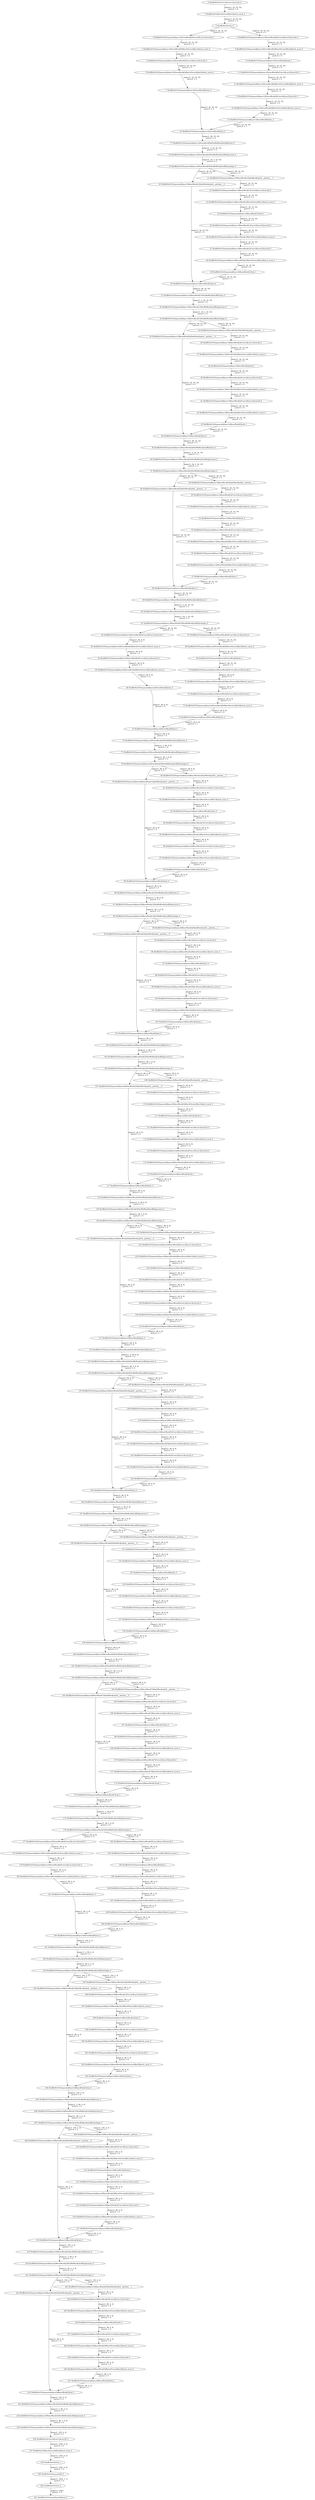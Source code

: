 strict digraph  {
"0 ShuffleNetV2/Conv2d[conv1]/conv2d_0" [id=0, type=conv2d];
"1 ShuffleNetV2/BatchNorm2d[bn1]/batch_norm_0" [id=1, type=batch_norm];
"2 ShuffleNetV2/relu_0" [id=2, type=relu];
"3 ShuffleNetV2/Sequential[layer1]/DownBlock[0]/Conv2d[conv1]/conv2d_0" [id=3, type=conv2d];
"4 ShuffleNetV2/Sequential[layer1]/DownBlock[0]/BatchNorm2d[bn1]/batch_norm_0" [id=4, type=batch_norm];
"5 ShuffleNetV2/Sequential[layer1]/DownBlock[0]/Conv2d[conv2]/conv2d_0" [id=5, type=conv2d];
"6 ShuffleNetV2/Sequential[layer1]/DownBlock[0]/BatchNorm2d[bn2]/batch_norm_0" [id=6, type=batch_norm];
"7 ShuffleNetV2/Sequential[layer1]/DownBlock[0]/relu_0" [id=7, type=relu];
"8 ShuffleNetV2/Sequential[layer1]/DownBlock[0]/Conv2d[conv3]/conv2d_0" [id=8, type=conv2d];
"9 ShuffleNetV2/Sequential[layer1]/DownBlock[0]/BatchNorm2d[bn3]/batch_norm_0" [id=9, type=batch_norm];
"10 ShuffleNetV2/Sequential[layer1]/DownBlock[0]/relu_1" [id=10, type=relu];
"11 ShuffleNetV2/Sequential[layer1]/DownBlock[0]/Conv2d[conv4]/conv2d_0" [id=11, type=conv2d];
"12 ShuffleNetV2/Sequential[layer1]/DownBlock[0]/BatchNorm2d[bn4]/batch_norm_0" [id=12, type=batch_norm];
"13 ShuffleNetV2/Sequential[layer1]/DownBlock[0]/Conv2d[conv5]/conv2d_0" [id=13, type=conv2d];
"14 ShuffleNetV2/Sequential[layer1]/DownBlock[0]/BatchNorm2d[bn5]/batch_norm_0" [id=14, type=batch_norm];
"15 ShuffleNetV2/Sequential[layer1]/DownBlock[0]/relu_2" [id=15, type=relu];
"16 ShuffleNetV2/Sequential[layer1]/DownBlock[0]/cat_0" [id=16, type=cat];
"17 ShuffleNetV2/Sequential[layer1]/DownBlock[0]/ShuffleBlock[shuffle]/view_0" [id=17, type=view];
"18 ShuffleNetV2/Sequential[layer1]/DownBlock[0]/ShuffleBlock[shuffle]/permute_0" [id=18, type=permute];
"19 ShuffleNetV2/Sequential[layer1]/DownBlock[0]/ShuffleBlock[shuffle]/reshape_0" [id=19, type=reshape];
"20 ShuffleNetV2/Sequential[layer1]/BasicBlock[1]/SplitBlock[split]/__getitem___0" [id=20, type=__getitem__];
"21 ShuffleNetV2/Sequential[layer1]/BasicBlock[1]/SplitBlock[split]/__getitem___1" [id=21, type=__getitem__];
"22 ShuffleNetV2/Sequential[layer1]/BasicBlock[1]/Conv2d[conv1]/conv2d_0" [id=22, type=conv2d];
"23 ShuffleNetV2/Sequential[layer1]/BasicBlock[1]/BatchNorm2d[bn1]/batch_norm_0" [id=23, type=batch_norm];
"24 ShuffleNetV2/Sequential[layer1]/BasicBlock[1]/relu_0" [id=24, type=relu];
"25 ShuffleNetV2/Sequential[layer1]/BasicBlock[1]/Conv2d[conv2]/conv2d_0" [id=25, type=conv2d];
"26 ShuffleNetV2/Sequential[layer1]/BasicBlock[1]/BatchNorm2d[bn2]/batch_norm_0" [id=26, type=batch_norm];
"27 ShuffleNetV2/Sequential[layer1]/BasicBlock[1]/Conv2d[conv3]/conv2d_0" [id=27, type=conv2d];
"28 ShuffleNetV2/Sequential[layer1]/BasicBlock[1]/BatchNorm2d[bn3]/batch_norm_0" [id=28, type=batch_norm];
"29 ShuffleNetV2/Sequential[layer1]/BasicBlock[1]/relu_1" [id=29, type=relu];
"30 ShuffleNetV2/Sequential[layer1]/BasicBlock[1]/cat_0" [id=30, type=cat];
"31 ShuffleNetV2/Sequential[layer1]/BasicBlock[1]/ShuffleBlock[shuffle]/view_0" [id=31, type=view];
"32 ShuffleNetV2/Sequential[layer1]/BasicBlock[1]/ShuffleBlock[shuffle]/permute_0" [id=32, type=permute];
"33 ShuffleNetV2/Sequential[layer1]/BasicBlock[1]/ShuffleBlock[shuffle]/reshape_0" [id=33, type=reshape];
"34 ShuffleNetV2/Sequential[layer1]/BasicBlock[2]/SplitBlock[split]/__getitem___0" [id=34, type=__getitem__];
"35 ShuffleNetV2/Sequential[layer1]/BasicBlock[2]/SplitBlock[split]/__getitem___1" [id=35, type=__getitem__];
"36 ShuffleNetV2/Sequential[layer1]/BasicBlock[2]/Conv2d[conv1]/conv2d_0" [id=36, type=conv2d];
"37 ShuffleNetV2/Sequential[layer1]/BasicBlock[2]/BatchNorm2d[bn1]/batch_norm_0" [id=37, type=batch_norm];
"38 ShuffleNetV2/Sequential[layer1]/BasicBlock[2]/relu_0" [id=38, type=relu];
"39 ShuffleNetV2/Sequential[layer1]/BasicBlock[2]/Conv2d[conv2]/conv2d_0" [id=39, type=conv2d];
"40 ShuffleNetV2/Sequential[layer1]/BasicBlock[2]/BatchNorm2d[bn2]/batch_norm_0" [id=40, type=batch_norm];
"41 ShuffleNetV2/Sequential[layer1]/BasicBlock[2]/Conv2d[conv3]/conv2d_0" [id=41, type=conv2d];
"42 ShuffleNetV2/Sequential[layer1]/BasicBlock[2]/BatchNorm2d[bn3]/batch_norm_0" [id=42, type=batch_norm];
"43 ShuffleNetV2/Sequential[layer1]/BasicBlock[2]/relu_1" [id=43, type=relu];
"44 ShuffleNetV2/Sequential[layer1]/BasicBlock[2]/cat_0" [id=44, type=cat];
"45 ShuffleNetV2/Sequential[layer1]/BasicBlock[2]/ShuffleBlock[shuffle]/view_0" [id=45, type=view];
"46 ShuffleNetV2/Sequential[layer1]/BasicBlock[2]/ShuffleBlock[shuffle]/permute_0" [id=46, type=permute];
"47 ShuffleNetV2/Sequential[layer1]/BasicBlock[2]/ShuffleBlock[shuffle]/reshape_0" [id=47, type=reshape];
"48 ShuffleNetV2/Sequential[layer1]/BasicBlock[3]/SplitBlock[split]/__getitem___0" [id=48, type=__getitem__];
"49 ShuffleNetV2/Sequential[layer1]/BasicBlock[3]/SplitBlock[split]/__getitem___1" [id=49, type=__getitem__];
"50 ShuffleNetV2/Sequential[layer1]/BasicBlock[3]/Conv2d[conv1]/conv2d_0" [id=50, type=conv2d];
"51 ShuffleNetV2/Sequential[layer1]/BasicBlock[3]/BatchNorm2d[bn1]/batch_norm_0" [id=51, type=batch_norm];
"52 ShuffleNetV2/Sequential[layer1]/BasicBlock[3]/relu_0" [id=52, type=relu];
"53 ShuffleNetV2/Sequential[layer1]/BasicBlock[3]/Conv2d[conv2]/conv2d_0" [id=53, type=conv2d];
"54 ShuffleNetV2/Sequential[layer1]/BasicBlock[3]/BatchNorm2d[bn2]/batch_norm_0" [id=54, type=batch_norm];
"55 ShuffleNetV2/Sequential[layer1]/BasicBlock[3]/Conv2d[conv3]/conv2d_0" [id=55, type=conv2d];
"56 ShuffleNetV2/Sequential[layer1]/BasicBlock[3]/BatchNorm2d[bn3]/batch_norm_0" [id=56, type=batch_norm];
"57 ShuffleNetV2/Sequential[layer1]/BasicBlock[3]/relu_1" [id=57, type=relu];
"58 ShuffleNetV2/Sequential[layer1]/BasicBlock[3]/cat_0" [id=58, type=cat];
"59 ShuffleNetV2/Sequential[layer1]/BasicBlock[3]/ShuffleBlock[shuffle]/view_0" [id=59, type=view];
"60 ShuffleNetV2/Sequential[layer1]/BasicBlock[3]/ShuffleBlock[shuffle]/permute_0" [id=60, type=permute];
"61 ShuffleNetV2/Sequential[layer1]/BasicBlock[3]/ShuffleBlock[shuffle]/reshape_0" [id=61, type=reshape];
"62 ShuffleNetV2/Sequential[layer2]/DownBlock[0]/Conv2d[conv1]/conv2d_0" [id=62, type=conv2d];
"63 ShuffleNetV2/Sequential[layer2]/DownBlock[0]/BatchNorm2d[bn1]/batch_norm_0" [id=63, type=batch_norm];
"64 ShuffleNetV2/Sequential[layer2]/DownBlock[0]/Conv2d[conv2]/conv2d_0" [id=64, type=conv2d];
"65 ShuffleNetV2/Sequential[layer2]/DownBlock[0]/BatchNorm2d[bn2]/batch_norm_0" [id=65, type=batch_norm];
"66 ShuffleNetV2/Sequential[layer2]/DownBlock[0]/relu_0" [id=66, type=relu];
"67 ShuffleNetV2/Sequential[layer2]/DownBlock[0]/Conv2d[conv3]/conv2d_0" [id=67, type=conv2d];
"68 ShuffleNetV2/Sequential[layer2]/DownBlock[0]/BatchNorm2d[bn3]/batch_norm_0" [id=68, type=batch_norm];
"69 ShuffleNetV2/Sequential[layer2]/DownBlock[0]/relu_1" [id=69, type=relu];
"70 ShuffleNetV2/Sequential[layer2]/DownBlock[0]/Conv2d[conv4]/conv2d_0" [id=70, type=conv2d];
"71 ShuffleNetV2/Sequential[layer2]/DownBlock[0]/BatchNorm2d[bn4]/batch_norm_0" [id=71, type=batch_norm];
"72 ShuffleNetV2/Sequential[layer2]/DownBlock[0]/Conv2d[conv5]/conv2d_0" [id=72, type=conv2d];
"73 ShuffleNetV2/Sequential[layer2]/DownBlock[0]/BatchNorm2d[bn5]/batch_norm_0" [id=73, type=batch_norm];
"74 ShuffleNetV2/Sequential[layer2]/DownBlock[0]/relu_2" [id=74, type=relu];
"75 ShuffleNetV2/Sequential[layer2]/DownBlock[0]/cat_0" [id=75, type=cat];
"76 ShuffleNetV2/Sequential[layer2]/DownBlock[0]/ShuffleBlock[shuffle]/view_0" [id=76, type=view];
"77 ShuffleNetV2/Sequential[layer2]/DownBlock[0]/ShuffleBlock[shuffle]/permute_0" [id=77, type=permute];
"78 ShuffleNetV2/Sequential[layer2]/DownBlock[0]/ShuffleBlock[shuffle]/reshape_0" [id=78, type=reshape];
"79 ShuffleNetV2/Sequential[layer2]/BasicBlock[1]/SplitBlock[split]/__getitem___0" [id=79, type=__getitem__];
"80 ShuffleNetV2/Sequential[layer2]/BasicBlock[1]/SplitBlock[split]/__getitem___1" [id=80, type=__getitem__];
"81 ShuffleNetV2/Sequential[layer2]/BasicBlock[1]/Conv2d[conv1]/conv2d_0" [id=81, type=conv2d];
"82 ShuffleNetV2/Sequential[layer2]/BasicBlock[1]/BatchNorm2d[bn1]/batch_norm_0" [id=82, type=batch_norm];
"83 ShuffleNetV2/Sequential[layer2]/BasicBlock[1]/relu_0" [id=83, type=relu];
"84 ShuffleNetV2/Sequential[layer2]/BasicBlock[1]/Conv2d[conv2]/conv2d_0" [id=84, type=conv2d];
"85 ShuffleNetV2/Sequential[layer2]/BasicBlock[1]/BatchNorm2d[bn2]/batch_norm_0" [id=85, type=batch_norm];
"86 ShuffleNetV2/Sequential[layer2]/BasicBlock[1]/Conv2d[conv3]/conv2d_0" [id=86, type=conv2d];
"87 ShuffleNetV2/Sequential[layer2]/BasicBlock[1]/BatchNorm2d[bn3]/batch_norm_0" [id=87, type=batch_norm];
"88 ShuffleNetV2/Sequential[layer2]/BasicBlock[1]/relu_1" [id=88, type=relu];
"89 ShuffleNetV2/Sequential[layer2]/BasicBlock[1]/cat_0" [id=89, type=cat];
"90 ShuffleNetV2/Sequential[layer2]/BasicBlock[1]/ShuffleBlock[shuffle]/view_0" [id=90, type=view];
"91 ShuffleNetV2/Sequential[layer2]/BasicBlock[1]/ShuffleBlock[shuffle]/permute_0" [id=91, type=permute];
"92 ShuffleNetV2/Sequential[layer2]/BasicBlock[1]/ShuffleBlock[shuffle]/reshape_0" [id=92, type=reshape];
"93 ShuffleNetV2/Sequential[layer2]/BasicBlock[2]/SplitBlock[split]/__getitem___0" [id=93, type=__getitem__];
"94 ShuffleNetV2/Sequential[layer2]/BasicBlock[2]/SplitBlock[split]/__getitem___1" [id=94, type=__getitem__];
"95 ShuffleNetV2/Sequential[layer2]/BasicBlock[2]/Conv2d[conv1]/conv2d_0" [id=95, type=conv2d];
"96 ShuffleNetV2/Sequential[layer2]/BasicBlock[2]/BatchNorm2d[bn1]/batch_norm_0" [id=96, type=batch_norm];
"97 ShuffleNetV2/Sequential[layer2]/BasicBlock[2]/relu_0" [id=97, type=relu];
"98 ShuffleNetV2/Sequential[layer2]/BasicBlock[2]/Conv2d[conv2]/conv2d_0" [id=98, type=conv2d];
"99 ShuffleNetV2/Sequential[layer2]/BasicBlock[2]/BatchNorm2d[bn2]/batch_norm_0" [id=99, type=batch_norm];
"100 ShuffleNetV2/Sequential[layer2]/BasicBlock[2]/Conv2d[conv3]/conv2d_0" [id=100, type=conv2d];
"101 ShuffleNetV2/Sequential[layer2]/BasicBlock[2]/BatchNorm2d[bn3]/batch_norm_0" [id=101, type=batch_norm];
"102 ShuffleNetV2/Sequential[layer2]/BasicBlock[2]/relu_1" [id=102, type=relu];
"103 ShuffleNetV2/Sequential[layer2]/BasicBlock[2]/cat_0" [id=103, type=cat];
"104 ShuffleNetV2/Sequential[layer2]/BasicBlock[2]/ShuffleBlock[shuffle]/view_0" [id=104, type=view];
"105 ShuffleNetV2/Sequential[layer2]/BasicBlock[2]/ShuffleBlock[shuffle]/permute_0" [id=105, type=permute];
"106 ShuffleNetV2/Sequential[layer2]/BasicBlock[2]/ShuffleBlock[shuffle]/reshape_0" [id=106, type=reshape];
"107 ShuffleNetV2/Sequential[layer2]/BasicBlock[3]/SplitBlock[split]/__getitem___0" [id=107, type=__getitem__];
"108 ShuffleNetV2/Sequential[layer2]/BasicBlock[3]/SplitBlock[split]/__getitem___1" [id=108, type=__getitem__];
"109 ShuffleNetV2/Sequential[layer2]/BasicBlock[3]/Conv2d[conv1]/conv2d_0" [id=109, type=conv2d];
"110 ShuffleNetV2/Sequential[layer2]/BasicBlock[3]/BatchNorm2d[bn1]/batch_norm_0" [id=110, type=batch_norm];
"111 ShuffleNetV2/Sequential[layer2]/BasicBlock[3]/relu_0" [id=111, type=relu];
"112 ShuffleNetV2/Sequential[layer2]/BasicBlock[3]/Conv2d[conv2]/conv2d_0" [id=112, type=conv2d];
"113 ShuffleNetV2/Sequential[layer2]/BasicBlock[3]/BatchNorm2d[bn2]/batch_norm_0" [id=113, type=batch_norm];
"114 ShuffleNetV2/Sequential[layer2]/BasicBlock[3]/Conv2d[conv3]/conv2d_0" [id=114, type=conv2d];
"115 ShuffleNetV2/Sequential[layer2]/BasicBlock[3]/BatchNorm2d[bn3]/batch_norm_0" [id=115, type=batch_norm];
"116 ShuffleNetV2/Sequential[layer2]/BasicBlock[3]/relu_1" [id=116, type=relu];
"117 ShuffleNetV2/Sequential[layer2]/BasicBlock[3]/cat_0" [id=117, type=cat];
"118 ShuffleNetV2/Sequential[layer2]/BasicBlock[3]/ShuffleBlock[shuffle]/view_0" [id=118, type=view];
"119 ShuffleNetV2/Sequential[layer2]/BasicBlock[3]/ShuffleBlock[shuffle]/permute_0" [id=119, type=permute];
"120 ShuffleNetV2/Sequential[layer2]/BasicBlock[3]/ShuffleBlock[shuffle]/reshape_0" [id=120, type=reshape];
"121 ShuffleNetV2/Sequential[layer2]/BasicBlock[4]/SplitBlock[split]/__getitem___0" [id=121, type=__getitem__];
"122 ShuffleNetV2/Sequential[layer2]/BasicBlock[4]/SplitBlock[split]/__getitem___1" [id=122, type=__getitem__];
"123 ShuffleNetV2/Sequential[layer2]/BasicBlock[4]/Conv2d[conv1]/conv2d_0" [id=123, type=conv2d];
"124 ShuffleNetV2/Sequential[layer2]/BasicBlock[4]/BatchNorm2d[bn1]/batch_norm_0" [id=124, type=batch_norm];
"125 ShuffleNetV2/Sequential[layer2]/BasicBlock[4]/relu_0" [id=125, type=relu];
"126 ShuffleNetV2/Sequential[layer2]/BasicBlock[4]/Conv2d[conv2]/conv2d_0" [id=126, type=conv2d];
"127 ShuffleNetV2/Sequential[layer2]/BasicBlock[4]/BatchNorm2d[bn2]/batch_norm_0" [id=127, type=batch_norm];
"128 ShuffleNetV2/Sequential[layer2]/BasicBlock[4]/Conv2d[conv3]/conv2d_0" [id=128, type=conv2d];
"129 ShuffleNetV2/Sequential[layer2]/BasicBlock[4]/BatchNorm2d[bn3]/batch_norm_0" [id=129, type=batch_norm];
"130 ShuffleNetV2/Sequential[layer2]/BasicBlock[4]/relu_1" [id=130, type=relu];
"131 ShuffleNetV2/Sequential[layer2]/BasicBlock[4]/cat_0" [id=131, type=cat];
"132 ShuffleNetV2/Sequential[layer2]/BasicBlock[4]/ShuffleBlock[shuffle]/view_0" [id=132, type=view];
"133 ShuffleNetV2/Sequential[layer2]/BasicBlock[4]/ShuffleBlock[shuffle]/permute_0" [id=133, type=permute];
"134 ShuffleNetV2/Sequential[layer2]/BasicBlock[4]/ShuffleBlock[shuffle]/reshape_0" [id=134, type=reshape];
"135 ShuffleNetV2/Sequential[layer2]/BasicBlock[5]/SplitBlock[split]/__getitem___0" [id=135, type=__getitem__];
"136 ShuffleNetV2/Sequential[layer2]/BasicBlock[5]/SplitBlock[split]/__getitem___1" [id=136, type=__getitem__];
"137 ShuffleNetV2/Sequential[layer2]/BasicBlock[5]/Conv2d[conv1]/conv2d_0" [id=137, type=conv2d];
"138 ShuffleNetV2/Sequential[layer2]/BasicBlock[5]/BatchNorm2d[bn1]/batch_norm_0" [id=138, type=batch_norm];
"139 ShuffleNetV2/Sequential[layer2]/BasicBlock[5]/relu_0" [id=139, type=relu];
"140 ShuffleNetV2/Sequential[layer2]/BasicBlock[5]/Conv2d[conv2]/conv2d_0" [id=140, type=conv2d];
"141 ShuffleNetV2/Sequential[layer2]/BasicBlock[5]/BatchNorm2d[bn2]/batch_norm_0" [id=141, type=batch_norm];
"142 ShuffleNetV2/Sequential[layer2]/BasicBlock[5]/Conv2d[conv3]/conv2d_0" [id=142, type=conv2d];
"143 ShuffleNetV2/Sequential[layer2]/BasicBlock[5]/BatchNorm2d[bn3]/batch_norm_0" [id=143, type=batch_norm];
"144 ShuffleNetV2/Sequential[layer2]/BasicBlock[5]/relu_1" [id=144, type=relu];
"145 ShuffleNetV2/Sequential[layer2]/BasicBlock[5]/cat_0" [id=145, type=cat];
"146 ShuffleNetV2/Sequential[layer2]/BasicBlock[5]/ShuffleBlock[shuffle]/view_0" [id=146, type=view];
"147 ShuffleNetV2/Sequential[layer2]/BasicBlock[5]/ShuffleBlock[shuffle]/permute_0" [id=147, type=permute];
"148 ShuffleNetV2/Sequential[layer2]/BasicBlock[5]/ShuffleBlock[shuffle]/reshape_0" [id=148, type=reshape];
"149 ShuffleNetV2/Sequential[layer2]/BasicBlock[6]/SplitBlock[split]/__getitem___0" [id=149, type=__getitem__];
"150 ShuffleNetV2/Sequential[layer2]/BasicBlock[6]/SplitBlock[split]/__getitem___1" [id=150, type=__getitem__];
"151 ShuffleNetV2/Sequential[layer2]/BasicBlock[6]/Conv2d[conv1]/conv2d_0" [id=151, type=conv2d];
"152 ShuffleNetV2/Sequential[layer2]/BasicBlock[6]/BatchNorm2d[bn1]/batch_norm_0" [id=152, type=batch_norm];
"153 ShuffleNetV2/Sequential[layer2]/BasicBlock[6]/relu_0" [id=153, type=relu];
"154 ShuffleNetV2/Sequential[layer2]/BasicBlock[6]/Conv2d[conv2]/conv2d_0" [id=154, type=conv2d];
"155 ShuffleNetV2/Sequential[layer2]/BasicBlock[6]/BatchNorm2d[bn2]/batch_norm_0" [id=155, type=batch_norm];
"156 ShuffleNetV2/Sequential[layer2]/BasicBlock[6]/Conv2d[conv3]/conv2d_0" [id=156, type=conv2d];
"157 ShuffleNetV2/Sequential[layer2]/BasicBlock[6]/BatchNorm2d[bn3]/batch_norm_0" [id=157, type=batch_norm];
"158 ShuffleNetV2/Sequential[layer2]/BasicBlock[6]/relu_1" [id=158, type=relu];
"159 ShuffleNetV2/Sequential[layer2]/BasicBlock[6]/cat_0" [id=159, type=cat];
"160 ShuffleNetV2/Sequential[layer2]/BasicBlock[6]/ShuffleBlock[shuffle]/view_0" [id=160, type=view];
"161 ShuffleNetV2/Sequential[layer2]/BasicBlock[6]/ShuffleBlock[shuffle]/permute_0" [id=161, type=permute];
"162 ShuffleNetV2/Sequential[layer2]/BasicBlock[6]/ShuffleBlock[shuffle]/reshape_0" [id=162, type=reshape];
"163 ShuffleNetV2/Sequential[layer2]/BasicBlock[7]/SplitBlock[split]/__getitem___0" [id=163, type=__getitem__];
"164 ShuffleNetV2/Sequential[layer2]/BasicBlock[7]/SplitBlock[split]/__getitem___1" [id=164, type=__getitem__];
"165 ShuffleNetV2/Sequential[layer2]/BasicBlock[7]/Conv2d[conv1]/conv2d_0" [id=165, type=conv2d];
"166 ShuffleNetV2/Sequential[layer2]/BasicBlock[7]/BatchNorm2d[bn1]/batch_norm_0" [id=166, type=batch_norm];
"167 ShuffleNetV2/Sequential[layer2]/BasicBlock[7]/relu_0" [id=167, type=relu];
"168 ShuffleNetV2/Sequential[layer2]/BasicBlock[7]/Conv2d[conv2]/conv2d_0" [id=168, type=conv2d];
"169 ShuffleNetV2/Sequential[layer2]/BasicBlock[7]/BatchNorm2d[bn2]/batch_norm_0" [id=169, type=batch_norm];
"170 ShuffleNetV2/Sequential[layer2]/BasicBlock[7]/Conv2d[conv3]/conv2d_0" [id=170, type=conv2d];
"171 ShuffleNetV2/Sequential[layer2]/BasicBlock[7]/BatchNorm2d[bn3]/batch_norm_0" [id=171, type=batch_norm];
"172 ShuffleNetV2/Sequential[layer2]/BasicBlock[7]/relu_1" [id=172, type=relu];
"173 ShuffleNetV2/Sequential[layer2]/BasicBlock[7]/cat_0" [id=173, type=cat];
"174 ShuffleNetV2/Sequential[layer2]/BasicBlock[7]/ShuffleBlock[shuffle]/view_0" [id=174, type=view];
"175 ShuffleNetV2/Sequential[layer2]/BasicBlock[7]/ShuffleBlock[shuffle]/permute_0" [id=175, type=permute];
"176 ShuffleNetV2/Sequential[layer2]/BasicBlock[7]/ShuffleBlock[shuffle]/reshape_0" [id=176, type=reshape];
"177 ShuffleNetV2/Sequential[layer3]/DownBlock[0]/Conv2d[conv1]/conv2d_0" [id=177, type=conv2d];
"178 ShuffleNetV2/Sequential[layer3]/DownBlock[0]/BatchNorm2d[bn1]/batch_norm_0" [id=178, type=batch_norm];
"179 ShuffleNetV2/Sequential[layer3]/DownBlock[0]/Conv2d[conv2]/conv2d_0" [id=179, type=conv2d];
"180 ShuffleNetV2/Sequential[layer3]/DownBlock[0]/BatchNorm2d[bn2]/batch_norm_0" [id=180, type=batch_norm];
"181 ShuffleNetV2/Sequential[layer3]/DownBlock[0]/relu_0" [id=181, type=relu];
"182 ShuffleNetV2/Sequential[layer3]/DownBlock[0]/Conv2d[conv3]/conv2d_0" [id=182, type=conv2d];
"183 ShuffleNetV2/Sequential[layer3]/DownBlock[0]/BatchNorm2d[bn3]/batch_norm_0" [id=183, type=batch_norm];
"184 ShuffleNetV2/Sequential[layer3]/DownBlock[0]/relu_1" [id=184, type=relu];
"185 ShuffleNetV2/Sequential[layer3]/DownBlock[0]/Conv2d[conv4]/conv2d_0" [id=185, type=conv2d];
"186 ShuffleNetV2/Sequential[layer3]/DownBlock[0]/BatchNorm2d[bn4]/batch_norm_0" [id=186, type=batch_norm];
"187 ShuffleNetV2/Sequential[layer3]/DownBlock[0]/Conv2d[conv5]/conv2d_0" [id=187, type=conv2d];
"188 ShuffleNetV2/Sequential[layer3]/DownBlock[0]/BatchNorm2d[bn5]/batch_norm_0" [id=188, type=batch_norm];
"189 ShuffleNetV2/Sequential[layer3]/DownBlock[0]/relu_2" [id=189, type=relu];
"190 ShuffleNetV2/Sequential[layer3]/DownBlock[0]/cat_0" [id=190, type=cat];
"191 ShuffleNetV2/Sequential[layer3]/DownBlock[0]/ShuffleBlock[shuffle]/view_0" [id=191, type=view];
"192 ShuffleNetV2/Sequential[layer3]/DownBlock[0]/ShuffleBlock[shuffle]/permute_0" [id=192, type=permute];
"193 ShuffleNetV2/Sequential[layer3]/DownBlock[0]/ShuffleBlock[shuffle]/reshape_0" [id=193, type=reshape];
"194 ShuffleNetV2/Sequential[layer3]/BasicBlock[1]/SplitBlock[split]/__getitem___0" [id=194, type=__getitem__];
"195 ShuffleNetV2/Sequential[layer3]/BasicBlock[1]/SplitBlock[split]/__getitem___1" [id=195, type=__getitem__];
"196 ShuffleNetV2/Sequential[layer3]/BasicBlock[1]/Conv2d[conv1]/conv2d_0" [id=196, type=conv2d];
"197 ShuffleNetV2/Sequential[layer3]/BasicBlock[1]/BatchNorm2d[bn1]/batch_norm_0" [id=197, type=batch_norm];
"198 ShuffleNetV2/Sequential[layer3]/BasicBlock[1]/relu_0" [id=198, type=relu];
"199 ShuffleNetV2/Sequential[layer3]/BasicBlock[1]/Conv2d[conv2]/conv2d_0" [id=199, type=conv2d];
"200 ShuffleNetV2/Sequential[layer3]/BasicBlock[1]/BatchNorm2d[bn2]/batch_norm_0" [id=200, type=batch_norm];
"201 ShuffleNetV2/Sequential[layer3]/BasicBlock[1]/Conv2d[conv3]/conv2d_0" [id=201, type=conv2d];
"202 ShuffleNetV2/Sequential[layer3]/BasicBlock[1]/BatchNorm2d[bn3]/batch_norm_0" [id=202, type=batch_norm];
"203 ShuffleNetV2/Sequential[layer3]/BasicBlock[1]/relu_1" [id=203, type=relu];
"204 ShuffleNetV2/Sequential[layer3]/BasicBlock[1]/cat_0" [id=204, type=cat];
"205 ShuffleNetV2/Sequential[layer3]/BasicBlock[1]/ShuffleBlock[shuffle]/view_0" [id=205, type=view];
"206 ShuffleNetV2/Sequential[layer3]/BasicBlock[1]/ShuffleBlock[shuffle]/permute_0" [id=206, type=permute];
"207 ShuffleNetV2/Sequential[layer3]/BasicBlock[1]/ShuffleBlock[shuffle]/reshape_0" [id=207, type=reshape];
"208 ShuffleNetV2/Sequential[layer3]/BasicBlock[2]/SplitBlock[split]/__getitem___0" [id=208, type=__getitem__];
"209 ShuffleNetV2/Sequential[layer3]/BasicBlock[2]/SplitBlock[split]/__getitem___1" [id=209, type=__getitem__];
"210 ShuffleNetV2/Sequential[layer3]/BasicBlock[2]/Conv2d[conv1]/conv2d_0" [id=210, type=conv2d];
"211 ShuffleNetV2/Sequential[layer3]/BasicBlock[2]/BatchNorm2d[bn1]/batch_norm_0" [id=211, type=batch_norm];
"212 ShuffleNetV2/Sequential[layer3]/BasicBlock[2]/relu_0" [id=212, type=relu];
"213 ShuffleNetV2/Sequential[layer3]/BasicBlock[2]/Conv2d[conv2]/conv2d_0" [id=213, type=conv2d];
"214 ShuffleNetV2/Sequential[layer3]/BasicBlock[2]/BatchNorm2d[bn2]/batch_norm_0" [id=214, type=batch_norm];
"215 ShuffleNetV2/Sequential[layer3]/BasicBlock[2]/Conv2d[conv3]/conv2d_0" [id=215, type=conv2d];
"216 ShuffleNetV2/Sequential[layer3]/BasicBlock[2]/BatchNorm2d[bn3]/batch_norm_0" [id=216, type=batch_norm];
"217 ShuffleNetV2/Sequential[layer3]/BasicBlock[2]/relu_1" [id=217, type=relu];
"218 ShuffleNetV2/Sequential[layer3]/BasicBlock[2]/cat_0" [id=218, type=cat];
"219 ShuffleNetV2/Sequential[layer3]/BasicBlock[2]/ShuffleBlock[shuffle]/view_0" [id=219, type=view];
"220 ShuffleNetV2/Sequential[layer3]/BasicBlock[2]/ShuffleBlock[shuffle]/permute_0" [id=220, type=permute];
"221 ShuffleNetV2/Sequential[layer3]/BasicBlock[2]/ShuffleBlock[shuffle]/reshape_0" [id=221, type=reshape];
"222 ShuffleNetV2/Sequential[layer3]/BasicBlock[3]/SplitBlock[split]/__getitem___0" [id=222, type=__getitem__];
"223 ShuffleNetV2/Sequential[layer3]/BasicBlock[3]/SplitBlock[split]/__getitem___1" [id=223, type=__getitem__];
"224 ShuffleNetV2/Sequential[layer3]/BasicBlock[3]/Conv2d[conv1]/conv2d_0" [id=224, type=conv2d];
"225 ShuffleNetV2/Sequential[layer3]/BasicBlock[3]/BatchNorm2d[bn1]/batch_norm_0" [id=225, type=batch_norm];
"226 ShuffleNetV2/Sequential[layer3]/BasicBlock[3]/relu_0" [id=226, type=relu];
"227 ShuffleNetV2/Sequential[layer3]/BasicBlock[3]/Conv2d[conv2]/conv2d_0" [id=227, type=conv2d];
"228 ShuffleNetV2/Sequential[layer3]/BasicBlock[3]/BatchNorm2d[bn2]/batch_norm_0" [id=228, type=batch_norm];
"229 ShuffleNetV2/Sequential[layer3]/BasicBlock[3]/Conv2d[conv3]/conv2d_0" [id=229, type=conv2d];
"230 ShuffleNetV2/Sequential[layer3]/BasicBlock[3]/BatchNorm2d[bn3]/batch_norm_0" [id=230, type=batch_norm];
"231 ShuffleNetV2/Sequential[layer3]/BasicBlock[3]/relu_1" [id=231, type=relu];
"232 ShuffleNetV2/Sequential[layer3]/BasicBlock[3]/cat_0" [id=232, type=cat];
"233 ShuffleNetV2/Sequential[layer3]/BasicBlock[3]/ShuffleBlock[shuffle]/view_0" [id=233, type=view];
"234 ShuffleNetV2/Sequential[layer3]/BasicBlock[3]/ShuffleBlock[shuffle]/permute_0" [id=234, type=permute];
"235 ShuffleNetV2/Sequential[layer3]/BasicBlock[3]/ShuffleBlock[shuffle]/reshape_0" [id=235, type=reshape];
"236 ShuffleNetV2/Conv2d[conv2]/conv2d_0" [id=236, type=conv2d];
"237 ShuffleNetV2/BatchNorm2d[bn2]/batch_norm_0" [id=237, type=batch_norm];
"238 ShuffleNetV2/relu_1" [id=238, type=relu];
"239 ShuffleNetV2/avg_pool2d_0" [id=239, type=avg_pool2d];
"240 ShuffleNetV2/view_0" [id=240, type=view];
"241 ShuffleNetV2/Linear[linear]/linear_0" [id=241, type=linear];
"0 ShuffleNetV2/Conv2d[conv1]/conv2d_0" -> "1 ShuffleNetV2/BatchNorm2d[bn1]/batch_norm_0"  [label="shape:(1, 24, 32, 32)\nports:0 -> 0", style=solid];
"1 ShuffleNetV2/BatchNorm2d[bn1]/batch_norm_0" -> "2 ShuffleNetV2/relu_0"  [label="shape:(1, 24, 32, 32)\nports:0 -> 0", style=solid];
"2 ShuffleNetV2/relu_0" -> "3 ShuffleNetV2/Sequential[layer1]/DownBlock[0]/Conv2d[conv1]/conv2d_0"  [label="shape:(1, 24, 32, 32)\nports:0 -> 0", style=solid];
"2 ShuffleNetV2/relu_0" -> "8 ShuffleNetV2/Sequential[layer1]/DownBlock[0]/Conv2d[conv3]/conv2d_0"  [label="shape:(1, 24, 32, 32)\nports:0 -> 0", style=solid];
"3 ShuffleNetV2/Sequential[layer1]/DownBlock[0]/Conv2d[conv1]/conv2d_0" -> "4 ShuffleNetV2/Sequential[layer1]/DownBlock[0]/BatchNorm2d[bn1]/batch_norm_0"  [label="shape:(1, 24, 16, 16)\nports:0 -> 0", style=solid];
"4 ShuffleNetV2/Sequential[layer1]/DownBlock[0]/BatchNorm2d[bn1]/batch_norm_0" -> "5 ShuffleNetV2/Sequential[layer1]/DownBlock[0]/Conv2d[conv2]/conv2d_0"  [label="shape:(1, 24, 16, 16)\nports:0 -> 0", style=solid];
"5 ShuffleNetV2/Sequential[layer1]/DownBlock[0]/Conv2d[conv2]/conv2d_0" -> "6 ShuffleNetV2/Sequential[layer1]/DownBlock[0]/BatchNorm2d[bn2]/batch_norm_0"  [label="shape:(1, 24, 16, 16)\nports:0 -> 0", style=solid];
"6 ShuffleNetV2/Sequential[layer1]/DownBlock[0]/BatchNorm2d[bn2]/batch_norm_0" -> "7 ShuffleNetV2/Sequential[layer1]/DownBlock[0]/relu_0"  [label="shape:(1, 24, 16, 16)\nports:0 -> 0", style=solid];
"7 ShuffleNetV2/Sequential[layer1]/DownBlock[0]/relu_0" -> "16 ShuffleNetV2/Sequential[layer1]/DownBlock[0]/cat_0"  [label="shape:(1, 24, 16, 16)\nports:0 -> 0", style=solid];
"8 ShuffleNetV2/Sequential[layer1]/DownBlock[0]/Conv2d[conv3]/conv2d_0" -> "9 ShuffleNetV2/Sequential[layer1]/DownBlock[0]/BatchNorm2d[bn3]/batch_norm_0"  [label="shape:(1, 24, 32, 32)\nports:0 -> 0", style=solid];
"9 ShuffleNetV2/Sequential[layer1]/DownBlock[0]/BatchNorm2d[bn3]/batch_norm_0" -> "10 ShuffleNetV2/Sequential[layer1]/DownBlock[0]/relu_1"  [label="shape:(1, 24, 32, 32)\nports:0 -> 0", style=solid];
"10 ShuffleNetV2/Sequential[layer1]/DownBlock[0]/relu_1" -> "11 ShuffleNetV2/Sequential[layer1]/DownBlock[0]/Conv2d[conv4]/conv2d_0"  [label="shape:(1, 24, 32, 32)\nports:0 -> 0", style=solid];
"11 ShuffleNetV2/Sequential[layer1]/DownBlock[0]/Conv2d[conv4]/conv2d_0" -> "12 ShuffleNetV2/Sequential[layer1]/DownBlock[0]/BatchNorm2d[bn4]/batch_norm_0"  [label="shape:(1, 24, 16, 16)\nports:0 -> 0", style=solid];
"12 ShuffleNetV2/Sequential[layer1]/DownBlock[0]/BatchNorm2d[bn4]/batch_norm_0" -> "13 ShuffleNetV2/Sequential[layer1]/DownBlock[0]/Conv2d[conv5]/conv2d_0"  [label="shape:(1, 24, 16, 16)\nports:0 -> 0", style=solid];
"13 ShuffleNetV2/Sequential[layer1]/DownBlock[0]/Conv2d[conv5]/conv2d_0" -> "14 ShuffleNetV2/Sequential[layer1]/DownBlock[0]/BatchNorm2d[bn5]/batch_norm_0"  [label="shape:(1, 24, 16, 16)\nports:0 -> 0", style=solid];
"14 ShuffleNetV2/Sequential[layer1]/DownBlock[0]/BatchNorm2d[bn5]/batch_norm_0" -> "15 ShuffleNetV2/Sequential[layer1]/DownBlock[0]/relu_2"  [label="shape:(1, 24, 16, 16)\nports:0 -> 0", style=solid];
"15 ShuffleNetV2/Sequential[layer1]/DownBlock[0]/relu_2" -> "16 ShuffleNetV2/Sequential[layer1]/DownBlock[0]/cat_0"  [label="shape:(1, 24, 16, 16)\nports:0 -> 1", style=solid];
"16 ShuffleNetV2/Sequential[layer1]/DownBlock[0]/cat_0" -> "17 ShuffleNetV2/Sequential[layer1]/DownBlock[0]/ShuffleBlock[shuffle]/view_0"  [label="shape:(1, 48, 16, 16)\nports:0 -> 0", style=solid];
"17 ShuffleNetV2/Sequential[layer1]/DownBlock[0]/ShuffleBlock[shuffle]/view_0" -> "18 ShuffleNetV2/Sequential[layer1]/DownBlock[0]/ShuffleBlock[shuffle]/permute_0"  [label="shape:(1, 2, 24, 16, 16)\nports:0 -> 0", style=solid];
"18 ShuffleNetV2/Sequential[layer1]/DownBlock[0]/ShuffleBlock[shuffle]/permute_0" -> "19 ShuffleNetV2/Sequential[layer1]/DownBlock[0]/ShuffleBlock[shuffle]/reshape_0"  [label="shape:(1, 24, 2, 16, 16)\nports:0 -> 0", style=solid];
"19 ShuffleNetV2/Sequential[layer1]/DownBlock[0]/ShuffleBlock[shuffle]/reshape_0" -> "20 ShuffleNetV2/Sequential[layer1]/BasicBlock[1]/SplitBlock[split]/__getitem___0"  [label="shape:(1, 48, 16, 16)\nports:0 -> 0", style=solid];
"19 ShuffleNetV2/Sequential[layer1]/DownBlock[0]/ShuffleBlock[shuffle]/reshape_0" -> "21 ShuffleNetV2/Sequential[layer1]/BasicBlock[1]/SplitBlock[split]/__getitem___1"  [label="shape:(1, 48, 16, 16)\nports:0 -> 0", style=solid];
"20 ShuffleNetV2/Sequential[layer1]/BasicBlock[1]/SplitBlock[split]/__getitem___0" -> "30 ShuffleNetV2/Sequential[layer1]/BasicBlock[1]/cat_0"  [label="shape:(1, 24, 16, 16)\nports:0 -> 0", style=solid];
"21 ShuffleNetV2/Sequential[layer1]/BasicBlock[1]/SplitBlock[split]/__getitem___1" -> "22 ShuffleNetV2/Sequential[layer1]/BasicBlock[1]/Conv2d[conv1]/conv2d_0"  [label="shape:(1, 24, 16, 16)\nports:0 -> 0", style=solid];
"22 ShuffleNetV2/Sequential[layer1]/BasicBlock[1]/Conv2d[conv1]/conv2d_0" -> "23 ShuffleNetV2/Sequential[layer1]/BasicBlock[1]/BatchNorm2d[bn1]/batch_norm_0"  [label="shape:(1, 24, 16, 16)\nports:0 -> 0", style=solid];
"23 ShuffleNetV2/Sequential[layer1]/BasicBlock[1]/BatchNorm2d[bn1]/batch_norm_0" -> "24 ShuffleNetV2/Sequential[layer1]/BasicBlock[1]/relu_0"  [label="shape:(1, 24, 16, 16)\nports:0 -> 0", style=solid];
"24 ShuffleNetV2/Sequential[layer1]/BasicBlock[1]/relu_0" -> "25 ShuffleNetV2/Sequential[layer1]/BasicBlock[1]/Conv2d[conv2]/conv2d_0"  [label="shape:(1, 24, 16, 16)\nports:0 -> 0", style=solid];
"25 ShuffleNetV2/Sequential[layer1]/BasicBlock[1]/Conv2d[conv2]/conv2d_0" -> "26 ShuffleNetV2/Sequential[layer1]/BasicBlock[1]/BatchNorm2d[bn2]/batch_norm_0"  [label="shape:(1, 24, 16, 16)\nports:0 -> 0", style=solid];
"26 ShuffleNetV2/Sequential[layer1]/BasicBlock[1]/BatchNorm2d[bn2]/batch_norm_0" -> "27 ShuffleNetV2/Sequential[layer1]/BasicBlock[1]/Conv2d[conv3]/conv2d_0"  [label="shape:(1, 24, 16, 16)\nports:0 -> 0", style=solid];
"27 ShuffleNetV2/Sequential[layer1]/BasicBlock[1]/Conv2d[conv3]/conv2d_0" -> "28 ShuffleNetV2/Sequential[layer1]/BasicBlock[1]/BatchNorm2d[bn3]/batch_norm_0"  [label="shape:(1, 24, 16, 16)\nports:0 -> 0", style=solid];
"28 ShuffleNetV2/Sequential[layer1]/BasicBlock[1]/BatchNorm2d[bn3]/batch_norm_0" -> "29 ShuffleNetV2/Sequential[layer1]/BasicBlock[1]/relu_1"  [label="shape:(1, 24, 16, 16)\nports:0 -> 0", style=solid];
"29 ShuffleNetV2/Sequential[layer1]/BasicBlock[1]/relu_1" -> "30 ShuffleNetV2/Sequential[layer1]/BasicBlock[1]/cat_0"  [label="shape:(1, 24, 16, 16)\nports:0 -> 1", style=solid];
"30 ShuffleNetV2/Sequential[layer1]/BasicBlock[1]/cat_0" -> "31 ShuffleNetV2/Sequential[layer1]/BasicBlock[1]/ShuffleBlock[shuffle]/view_0"  [label="shape:(1, 48, 16, 16)\nports:0 -> 0", style=solid];
"31 ShuffleNetV2/Sequential[layer1]/BasicBlock[1]/ShuffleBlock[shuffle]/view_0" -> "32 ShuffleNetV2/Sequential[layer1]/BasicBlock[1]/ShuffleBlock[shuffle]/permute_0"  [label="shape:(1, 2, 24, 16, 16)\nports:0 -> 0", style=solid];
"32 ShuffleNetV2/Sequential[layer1]/BasicBlock[1]/ShuffleBlock[shuffle]/permute_0" -> "33 ShuffleNetV2/Sequential[layer1]/BasicBlock[1]/ShuffleBlock[shuffle]/reshape_0"  [label="shape:(1, 24, 2, 16, 16)\nports:0 -> 0", style=solid];
"33 ShuffleNetV2/Sequential[layer1]/BasicBlock[1]/ShuffleBlock[shuffle]/reshape_0" -> "34 ShuffleNetV2/Sequential[layer1]/BasicBlock[2]/SplitBlock[split]/__getitem___0"  [label="shape:(1, 48, 16, 16)\nports:0 -> 0", style=solid];
"33 ShuffleNetV2/Sequential[layer1]/BasicBlock[1]/ShuffleBlock[shuffle]/reshape_0" -> "35 ShuffleNetV2/Sequential[layer1]/BasicBlock[2]/SplitBlock[split]/__getitem___1"  [label="shape:(1, 48, 16, 16)\nports:0 -> 0", style=solid];
"34 ShuffleNetV2/Sequential[layer1]/BasicBlock[2]/SplitBlock[split]/__getitem___0" -> "44 ShuffleNetV2/Sequential[layer1]/BasicBlock[2]/cat_0"  [label="shape:(1, 24, 16, 16)\nports:0 -> 0", style=solid];
"35 ShuffleNetV2/Sequential[layer1]/BasicBlock[2]/SplitBlock[split]/__getitem___1" -> "36 ShuffleNetV2/Sequential[layer1]/BasicBlock[2]/Conv2d[conv1]/conv2d_0"  [label="shape:(1, 24, 16, 16)\nports:0 -> 0", style=solid];
"36 ShuffleNetV2/Sequential[layer1]/BasicBlock[2]/Conv2d[conv1]/conv2d_0" -> "37 ShuffleNetV2/Sequential[layer1]/BasicBlock[2]/BatchNorm2d[bn1]/batch_norm_0"  [label="shape:(1, 24, 16, 16)\nports:0 -> 0", style=solid];
"37 ShuffleNetV2/Sequential[layer1]/BasicBlock[2]/BatchNorm2d[bn1]/batch_norm_0" -> "38 ShuffleNetV2/Sequential[layer1]/BasicBlock[2]/relu_0"  [label="shape:(1, 24, 16, 16)\nports:0 -> 0", style=solid];
"38 ShuffleNetV2/Sequential[layer1]/BasicBlock[2]/relu_0" -> "39 ShuffleNetV2/Sequential[layer1]/BasicBlock[2]/Conv2d[conv2]/conv2d_0"  [label="shape:(1, 24, 16, 16)\nports:0 -> 0", style=solid];
"39 ShuffleNetV2/Sequential[layer1]/BasicBlock[2]/Conv2d[conv2]/conv2d_0" -> "40 ShuffleNetV2/Sequential[layer1]/BasicBlock[2]/BatchNorm2d[bn2]/batch_norm_0"  [label="shape:(1, 24, 16, 16)\nports:0 -> 0", style=solid];
"40 ShuffleNetV2/Sequential[layer1]/BasicBlock[2]/BatchNorm2d[bn2]/batch_norm_0" -> "41 ShuffleNetV2/Sequential[layer1]/BasicBlock[2]/Conv2d[conv3]/conv2d_0"  [label="shape:(1, 24, 16, 16)\nports:0 -> 0", style=solid];
"41 ShuffleNetV2/Sequential[layer1]/BasicBlock[2]/Conv2d[conv3]/conv2d_0" -> "42 ShuffleNetV2/Sequential[layer1]/BasicBlock[2]/BatchNorm2d[bn3]/batch_norm_0"  [label="shape:(1, 24, 16, 16)\nports:0 -> 0", style=solid];
"42 ShuffleNetV2/Sequential[layer1]/BasicBlock[2]/BatchNorm2d[bn3]/batch_norm_0" -> "43 ShuffleNetV2/Sequential[layer1]/BasicBlock[2]/relu_1"  [label="shape:(1, 24, 16, 16)\nports:0 -> 0", style=solid];
"43 ShuffleNetV2/Sequential[layer1]/BasicBlock[2]/relu_1" -> "44 ShuffleNetV2/Sequential[layer1]/BasicBlock[2]/cat_0"  [label="shape:(1, 24, 16, 16)\nports:0 -> 1", style=solid];
"44 ShuffleNetV2/Sequential[layer1]/BasicBlock[2]/cat_0" -> "45 ShuffleNetV2/Sequential[layer1]/BasicBlock[2]/ShuffleBlock[shuffle]/view_0"  [label="shape:(1, 48, 16, 16)\nports:0 -> 0", style=solid];
"45 ShuffleNetV2/Sequential[layer1]/BasicBlock[2]/ShuffleBlock[shuffle]/view_0" -> "46 ShuffleNetV2/Sequential[layer1]/BasicBlock[2]/ShuffleBlock[shuffle]/permute_0"  [label="shape:(1, 2, 24, 16, 16)\nports:0 -> 0", style=solid];
"46 ShuffleNetV2/Sequential[layer1]/BasicBlock[2]/ShuffleBlock[shuffle]/permute_0" -> "47 ShuffleNetV2/Sequential[layer1]/BasicBlock[2]/ShuffleBlock[shuffle]/reshape_0"  [label="shape:(1, 24, 2, 16, 16)\nports:0 -> 0", style=solid];
"47 ShuffleNetV2/Sequential[layer1]/BasicBlock[2]/ShuffleBlock[shuffle]/reshape_0" -> "48 ShuffleNetV2/Sequential[layer1]/BasicBlock[3]/SplitBlock[split]/__getitem___0"  [label="shape:(1, 48, 16, 16)\nports:0 -> 0", style=solid];
"47 ShuffleNetV2/Sequential[layer1]/BasicBlock[2]/ShuffleBlock[shuffle]/reshape_0" -> "49 ShuffleNetV2/Sequential[layer1]/BasicBlock[3]/SplitBlock[split]/__getitem___1"  [label="shape:(1, 48, 16, 16)\nports:0 -> 0", style=solid];
"48 ShuffleNetV2/Sequential[layer1]/BasicBlock[3]/SplitBlock[split]/__getitem___0" -> "58 ShuffleNetV2/Sequential[layer1]/BasicBlock[3]/cat_0"  [label="shape:(1, 24, 16, 16)\nports:0 -> 0", style=solid];
"49 ShuffleNetV2/Sequential[layer1]/BasicBlock[3]/SplitBlock[split]/__getitem___1" -> "50 ShuffleNetV2/Sequential[layer1]/BasicBlock[3]/Conv2d[conv1]/conv2d_0"  [label="shape:(1, 24, 16, 16)\nports:0 -> 0", style=solid];
"50 ShuffleNetV2/Sequential[layer1]/BasicBlock[3]/Conv2d[conv1]/conv2d_0" -> "51 ShuffleNetV2/Sequential[layer1]/BasicBlock[3]/BatchNorm2d[bn1]/batch_norm_0"  [label="shape:(1, 24, 16, 16)\nports:0 -> 0", style=solid];
"51 ShuffleNetV2/Sequential[layer1]/BasicBlock[3]/BatchNorm2d[bn1]/batch_norm_0" -> "52 ShuffleNetV2/Sequential[layer1]/BasicBlock[3]/relu_0"  [label="shape:(1, 24, 16, 16)\nports:0 -> 0", style=solid];
"52 ShuffleNetV2/Sequential[layer1]/BasicBlock[3]/relu_0" -> "53 ShuffleNetV2/Sequential[layer1]/BasicBlock[3]/Conv2d[conv2]/conv2d_0"  [label="shape:(1, 24, 16, 16)\nports:0 -> 0", style=solid];
"53 ShuffleNetV2/Sequential[layer1]/BasicBlock[3]/Conv2d[conv2]/conv2d_0" -> "54 ShuffleNetV2/Sequential[layer1]/BasicBlock[3]/BatchNorm2d[bn2]/batch_norm_0"  [label="shape:(1, 24, 16, 16)\nports:0 -> 0", style=solid];
"54 ShuffleNetV2/Sequential[layer1]/BasicBlock[3]/BatchNorm2d[bn2]/batch_norm_0" -> "55 ShuffleNetV2/Sequential[layer1]/BasicBlock[3]/Conv2d[conv3]/conv2d_0"  [label="shape:(1, 24, 16, 16)\nports:0 -> 0", style=solid];
"55 ShuffleNetV2/Sequential[layer1]/BasicBlock[3]/Conv2d[conv3]/conv2d_0" -> "56 ShuffleNetV2/Sequential[layer1]/BasicBlock[3]/BatchNorm2d[bn3]/batch_norm_0"  [label="shape:(1, 24, 16, 16)\nports:0 -> 0", style=solid];
"56 ShuffleNetV2/Sequential[layer1]/BasicBlock[3]/BatchNorm2d[bn3]/batch_norm_0" -> "57 ShuffleNetV2/Sequential[layer1]/BasicBlock[3]/relu_1"  [label="shape:(1, 24, 16, 16)\nports:0 -> 0", style=solid];
"57 ShuffleNetV2/Sequential[layer1]/BasicBlock[3]/relu_1" -> "58 ShuffleNetV2/Sequential[layer1]/BasicBlock[3]/cat_0"  [label="shape:(1, 24, 16, 16)\nports:0 -> 1", style=solid];
"58 ShuffleNetV2/Sequential[layer1]/BasicBlock[3]/cat_0" -> "59 ShuffleNetV2/Sequential[layer1]/BasicBlock[3]/ShuffleBlock[shuffle]/view_0"  [label="shape:(1, 48, 16, 16)\nports:0 -> 0", style=solid];
"59 ShuffleNetV2/Sequential[layer1]/BasicBlock[3]/ShuffleBlock[shuffle]/view_0" -> "60 ShuffleNetV2/Sequential[layer1]/BasicBlock[3]/ShuffleBlock[shuffle]/permute_0"  [label="shape:(1, 2, 24, 16, 16)\nports:0 -> 0", style=solid];
"60 ShuffleNetV2/Sequential[layer1]/BasicBlock[3]/ShuffleBlock[shuffle]/permute_0" -> "61 ShuffleNetV2/Sequential[layer1]/BasicBlock[3]/ShuffleBlock[shuffle]/reshape_0"  [label="shape:(1, 24, 2, 16, 16)\nports:0 -> 0", style=solid];
"61 ShuffleNetV2/Sequential[layer1]/BasicBlock[3]/ShuffleBlock[shuffle]/reshape_0" -> "62 ShuffleNetV2/Sequential[layer2]/DownBlock[0]/Conv2d[conv1]/conv2d_0"  [label="shape:(1, 48, 16, 16)\nports:0 -> 0", style=solid];
"61 ShuffleNetV2/Sequential[layer1]/BasicBlock[3]/ShuffleBlock[shuffle]/reshape_0" -> "67 ShuffleNetV2/Sequential[layer2]/DownBlock[0]/Conv2d[conv3]/conv2d_0"  [label="shape:(1, 48, 16, 16)\nports:0 -> 0", style=solid];
"62 ShuffleNetV2/Sequential[layer2]/DownBlock[0]/Conv2d[conv1]/conv2d_0" -> "63 ShuffleNetV2/Sequential[layer2]/DownBlock[0]/BatchNorm2d[bn1]/batch_norm_0"  [label="shape:(1, 48, 8, 8)\nports:0 -> 0", style=solid];
"63 ShuffleNetV2/Sequential[layer2]/DownBlock[0]/BatchNorm2d[bn1]/batch_norm_0" -> "64 ShuffleNetV2/Sequential[layer2]/DownBlock[0]/Conv2d[conv2]/conv2d_0"  [label="shape:(1, 48, 8, 8)\nports:0 -> 0", style=solid];
"64 ShuffleNetV2/Sequential[layer2]/DownBlock[0]/Conv2d[conv2]/conv2d_0" -> "65 ShuffleNetV2/Sequential[layer2]/DownBlock[0]/BatchNorm2d[bn2]/batch_norm_0"  [label="shape:(1, 48, 8, 8)\nports:0 -> 0", style=solid];
"65 ShuffleNetV2/Sequential[layer2]/DownBlock[0]/BatchNorm2d[bn2]/batch_norm_0" -> "66 ShuffleNetV2/Sequential[layer2]/DownBlock[0]/relu_0"  [label="shape:(1, 48, 8, 8)\nports:0 -> 0", style=solid];
"66 ShuffleNetV2/Sequential[layer2]/DownBlock[0]/relu_0" -> "75 ShuffleNetV2/Sequential[layer2]/DownBlock[0]/cat_0"  [label="shape:(1, 48, 8, 8)\nports:0 -> 0", style=solid];
"67 ShuffleNetV2/Sequential[layer2]/DownBlock[0]/Conv2d[conv3]/conv2d_0" -> "68 ShuffleNetV2/Sequential[layer2]/DownBlock[0]/BatchNorm2d[bn3]/batch_norm_0"  [label="shape:(1, 48, 16, 16)\nports:0 -> 0", style=solid];
"68 ShuffleNetV2/Sequential[layer2]/DownBlock[0]/BatchNorm2d[bn3]/batch_norm_0" -> "69 ShuffleNetV2/Sequential[layer2]/DownBlock[0]/relu_1"  [label="shape:(1, 48, 16, 16)\nports:0 -> 0", style=solid];
"69 ShuffleNetV2/Sequential[layer2]/DownBlock[0]/relu_1" -> "70 ShuffleNetV2/Sequential[layer2]/DownBlock[0]/Conv2d[conv4]/conv2d_0"  [label="shape:(1, 48, 16, 16)\nports:0 -> 0", style=solid];
"70 ShuffleNetV2/Sequential[layer2]/DownBlock[0]/Conv2d[conv4]/conv2d_0" -> "71 ShuffleNetV2/Sequential[layer2]/DownBlock[0]/BatchNorm2d[bn4]/batch_norm_0"  [label="shape:(1, 48, 8, 8)\nports:0 -> 0", style=solid];
"71 ShuffleNetV2/Sequential[layer2]/DownBlock[0]/BatchNorm2d[bn4]/batch_norm_0" -> "72 ShuffleNetV2/Sequential[layer2]/DownBlock[0]/Conv2d[conv5]/conv2d_0"  [label="shape:(1, 48, 8, 8)\nports:0 -> 0", style=solid];
"72 ShuffleNetV2/Sequential[layer2]/DownBlock[0]/Conv2d[conv5]/conv2d_0" -> "73 ShuffleNetV2/Sequential[layer2]/DownBlock[0]/BatchNorm2d[bn5]/batch_norm_0"  [label="shape:(1, 48, 8, 8)\nports:0 -> 0", style=solid];
"73 ShuffleNetV2/Sequential[layer2]/DownBlock[0]/BatchNorm2d[bn5]/batch_norm_0" -> "74 ShuffleNetV2/Sequential[layer2]/DownBlock[0]/relu_2"  [label="shape:(1, 48, 8, 8)\nports:0 -> 0", style=solid];
"74 ShuffleNetV2/Sequential[layer2]/DownBlock[0]/relu_2" -> "75 ShuffleNetV2/Sequential[layer2]/DownBlock[0]/cat_0"  [label="shape:(1, 48, 8, 8)\nports:0 -> 1", style=solid];
"75 ShuffleNetV2/Sequential[layer2]/DownBlock[0]/cat_0" -> "76 ShuffleNetV2/Sequential[layer2]/DownBlock[0]/ShuffleBlock[shuffle]/view_0"  [label="shape:(1, 96, 8, 8)\nports:0 -> 0", style=solid];
"76 ShuffleNetV2/Sequential[layer2]/DownBlock[0]/ShuffleBlock[shuffle]/view_0" -> "77 ShuffleNetV2/Sequential[layer2]/DownBlock[0]/ShuffleBlock[shuffle]/permute_0"  [label="shape:(1, 2, 48, 8, 8)\nports:0 -> 0", style=solid];
"77 ShuffleNetV2/Sequential[layer2]/DownBlock[0]/ShuffleBlock[shuffle]/permute_0" -> "78 ShuffleNetV2/Sequential[layer2]/DownBlock[0]/ShuffleBlock[shuffle]/reshape_0"  [label="shape:(1, 48, 2, 8, 8)\nports:0 -> 0", style=solid];
"78 ShuffleNetV2/Sequential[layer2]/DownBlock[0]/ShuffleBlock[shuffle]/reshape_0" -> "79 ShuffleNetV2/Sequential[layer2]/BasicBlock[1]/SplitBlock[split]/__getitem___0"  [label="shape:(1, 96, 8, 8)\nports:0 -> 0", style=solid];
"78 ShuffleNetV2/Sequential[layer2]/DownBlock[0]/ShuffleBlock[shuffle]/reshape_0" -> "80 ShuffleNetV2/Sequential[layer2]/BasicBlock[1]/SplitBlock[split]/__getitem___1"  [label="shape:(1, 96, 8, 8)\nports:0 -> 0", style=solid];
"79 ShuffleNetV2/Sequential[layer2]/BasicBlock[1]/SplitBlock[split]/__getitem___0" -> "89 ShuffleNetV2/Sequential[layer2]/BasicBlock[1]/cat_0"  [label="shape:(1, 48, 8, 8)\nports:0 -> 0", style=solid];
"80 ShuffleNetV2/Sequential[layer2]/BasicBlock[1]/SplitBlock[split]/__getitem___1" -> "81 ShuffleNetV2/Sequential[layer2]/BasicBlock[1]/Conv2d[conv1]/conv2d_0"  [label="shape:(1, 48, 8, 8)\nports:0 -> 0", style=solid];
"81 ShuffleNetV2/Sequential[layer2]/BasicBlock[1]/Conv2d[conv1]/conv2d_0" -> "82 ShuffleNetV2/Sequential[layer2]/BasicBlock[1]/BatchNorm2d[bn1]/batch_norm_0"  [label="shape:(1, 48, 8, 8)\nports:0 -> 0", style=solid];
"82 ShuffleNetV2/Sequential[layer2]/BasicBlock[1]/BatchNorm2d[bn1]/batch_norm_0" -> "83 ShuffleNetV2/Sequential[layer2]/BasicBlock[1]/relu_0"  [label="shape:(1, 48, 8, 8)\nports:0 -> 0", style=solid];
"83 ShuffleNetV2/Sequential[layer2]/BasicBlock[1]/relu_0" -> "84 ShuffleNetV2/Sequential[layer2]/BasicBlock[1]/Conv2d[conv2]/conv2d_0"  [label="shape:(1, 48, 8, 8)\nports:0 -> 0", style=solid];
"84 ShuffleNetV2/Sequential[layer2]/BasicBlock[1]/Conv2d[conv2]/conv2d_0" -> "85 ShuffleNetV2/Sequential[layer2]/BasicBlock[1]/BatchNorm2d[bn2]/batch_norm_0"  [label="shape:(1, 48, 8, 8)\nports:0 -> 0", style=solid];
"85 ShuffleNetV2/Sequential[layer2]/BasicBlock[1]/BatchNorm2d[bn2]/batch_norm_0" -> "86 ShuffleNetV2/Sequential[layer2]/BasicBlock[1]/Conv2d[conv3]/conv2d_0"  [label="shape:(1, 48, 8, 8)\nports:0 -> 0", style=solid];
"86 ShuffleNetV2/Sequential[layer2]/BasicBlock[1]/Conv2d[conv3]/conv2d_0" -> "87 ShuffleNetV2/Sequential[layer2]/BasicBlock[1]/BatchNorm2d[bn3]/batch_norm_0"  [label="shape:(1, 48, 8, 8)\nports:0 -> 0", style=solid];
"87 ShuffleNetV2/Sequential[layer2]/BasicBlock[1]/BatchNorm2d[bn3]/batch_norm_0" -> "88 ShuffleNetV2/Sequential[layer2]/BasicBlock[1]/relu_1"  [label="shape:(1, 48, 8, 8)\nports:0 -> 0", style=solid];
"88 ShuffleNetV2/Sequential[layer2]/BasicBlock[1]/relu_1" -> "89 ShuffleNetV2/Sequential[layer2]/BasicBlock[1]/cat_0"  [label="shape:(1, 48, 8, 8)\nports:0 -> 1", style=solid];
"89 ShuffleNetV2/Sequential[layer2]/BasicBlock[1]/cat_0" -> "90 ShuffleNetV2/Sequential[layer2]/BasicBlock[1]/ShuffleBlock[shuffle]/view_0"  [label="shape:(1, 96, 8, 8)\nports:0 -> 0", style=solid];
"90 ShuffleNetV2/Sequential[layer2]/BasicBlock[1]/ShuffleBlock[shuffle]/view_0" -> "91 ShuffleNetV2/Sequential[layer2]/BasicBlock[1]/ShuffleBlock[shuffle]/permute_0"  [label="shape:(1, 2, 48, 8, 8)\nports:0 -> 0", style=solid];
"91 ShuffleNetV2/Sequential[layer2]/BasicBlock[1]/ShuffleBlock[shuffle]/permute_0" -> "92 ShuffleNetV2/Sequential[layer2]/BasicBlock[1]/ShuffleBlock[shuffle]/reshape_0"  [label="shape:(1, 48, 2, 8, 8)\nports:0 -> 0", style=solid];
"92 ShuffleNetV2/Sequential[layer2]/BasicBlock[1]/ShuffleBlock[shuffle]/reshape_0" -> "93 ShuffleNetV2/Sequential[layer2]/BasicBlock[2]/SplitBlock[split]/__getitem___0"  [label="shape:(1, 96, 8, 8)\nports:0 -> 0", style=solid];
"92 ShuffleNetV2/Sequential[layer2]/BasicBlock[1]/ShuffleBlock[shuffle]/reshape_0" -> "94 ShuffleNetV2/Sequential[layer2]/BasicBlock[2]/SplitBlock[split]/__getitem___1"  [label="shape:(1, 96, 8, 8)\nports:0 -> 0", style=solid];
"93 ShuffleNetV2/Sequential[layer2]/BasicBlock[2]/SplitBlock[split]/__getitem___0" -> "103 ShuffleNetV2/Sequential[layer2]/BasicBlock[2]/cat_0"  [label="shape:(1, 48, 8, 8)\nports:0 -> 0", style=solid];
"94 ShuffleNetV2/Sequential[layer2]/BasicBlock[2]/SplitBlock[split]/__getitem___1" -> "95 ShuffleNetV2/Sequential[layer2]/BasicBlock[2]/Conv2d[conv1]/conv2d_0"  [label="shape:(1, 48, 8, 8)\nports:0 -> 0", style=solid];
"95 ShuffleNetV2/Sequential[layer2]/BasicBlock[2]/Conv2d[conv1]/conv2d_0" -> "96 ShuffleNetV2/Sequential[layer2]/BasicBlock[2]/BatchNorm2d[bn1]/batch_norm_0"  [label="shape:(1, 48, 8, 8)\nports:0 -> 0", style=solid];
"96 ShuffleNetV2/Sequential[layer2]/BasicBlock[2]/BatchNorm2d[bn1]/batch_norm_0" -> "97 ShuffleNetV2/Sequential[layer2]/BasicBlock[2]/relu_0"  [label="shape:(1, 48, 8, 8)\nports:0 -> 0", style=solid];
"97 ShuffleNetV2/Sequential[layer2]/BasicBlock[2]/relu_0" -> "98 ShuffleNetV2/Sequential[layer2]/BasicBlock[2]/Conv2d[conv2]/conv2d_0"  [label="shape:(1, 48, 8, 8)\nports:0 -> 0", style=solid];
"98 ShuffleNetV2/Sequential[layer2]/BasicBlock[2]/Conv2d[conv2]/conv2d_0" -> "99 ShuffleNetV2/Sequential[layer2]/BasicBlock[2]/BatchNorm2d[bn2]/batch_norm_0"  [label="shape:(1, 48, 8, 8)\nports:0 -> 0", style=solid];
"99 ShuffleNetV2/Sequential[layer2]/BasicBlock[2]/BatchNorm2d[bn2]/batch_norm_0" -> "100 ShuffleNetV2/Sequential[layer2]/BasicBlock[2]/Conv2d[conv3]/conv2d_0"  [label="shape:(1, 48, 8, 8)\nports:0 -> 0", style=solid];
"100 ShuffleNetV2/Sequential[layer2]/BasicBlock[2]/Conv2d[conv3]/conv2d_0" -> "101 ShuffleNetV2/Sequential[layer2]/BasicBlock[2]/BatchNorm2d[bn3]/batch_norm_0"  [label="shape:(1, 48, 8, 8)\nports:0 -> 0", style=solid];
"101 ShuffleNetV2/Sequential[layer2]/BasicBlock[2]/BatchNorm2d[bn3]/batch_norm_0" -> "102 ShuffleNetV2/Sequential[layer2]/BasicBlock[2]/relu_1"  [label="shape:(1, 48, 8, 8)\nports:0 -> 0", style=solid];
"102 ShuffleNetV2/Sequential[layer2]/BasicBlock[2]/relu_1" -> "103 ShuffleNetV2/Sequential[layer2]/BasicBlock[2]/cat_0"  [label="shape:(1, 48, 8, 8)\nports:0 -> 1", style=solid];
"103 ShuffleNetV2/Sequential[layer2]/BasicBlock[2]/cat_0" -> "104 ShuffleNetV2/Sequential[layer2]/BasicBlock[2]/ShuffleBlock[shuffle]/view_0"  [label="shape:(1, 96, 8, 8)\nports:0 -> 0", style=solid];
"104 ShuffleNetV2/Sequential[layer2]/BasicBlock[2]/ShuffleBlock[shuffle]/view_0" -> "105 ShuffleNetV2/Sequential[layer2]/BasicBlock[2]/ShuffleBlock[shuffle]/permute_0"  [label="shape:(1, 2, 48, 8, 8)\nports:0 -> 0", style=solid];
"105 ShuffleNetV2/Sequential[layer2]/BasicBlock[2]/ShuffleBlock[shuffle]/permute_0" -> "106 ShuffleNetV2/Sequential[layer2]/BasicBlock[2]/ShuffleBlock[shuffle]/reshape_0"  [label="shape:(1, 48, 2, 8, 8)\nports:0 -> 0", style=solid];
"106 ShuffleNetV2/Sequential[layer2]/BasicBlock[2]/ShuffleBlock[shuffle]/reshape_0" -> "107 ShuffleNetV2/Sequential[layer2]/BasicBlock[3]/SplitBlock[split]/__getitem___0"  [label="shape:(1, 96, 8, 8)\nports:0 -> 0", style=solid];
"106 ShuffleNetV2/Sequential[layer2]/BasicBlock[2]/ShuffleBlock[shuffle]/reshape_0" -> "108 ShuffleNetV2/Sequential[layer2]/BasicBlock[3]/SplitBlock[split]/__getitem___1"  [label="shape:(1, 96, 8, 8)\nports:0 -> 0", style=solid];
"107 ShuffleNetV2/Sequential[layer2]/BasicBlock[3]/SplitBlock[split]/__getitem___0" -> "117 ShuffleNetV2/Sequential[layer2]/BasicBlock[3]/cat_0"  [label="shape:(1, 48, 8, 8)\nports:0 -> 0", style=solid];
"108 ShuffleNetV2/Sequential[layer2]/BasicBlock[3]/SplitBlock[split]/__getitem___1" -> "109 ShuffleNetV2/Sequential[layer2]/BasicBlock[3]/Conv2d[conv1]/conv2d_0"  [label="shape:(1, 48, 8, 8)\nports:0 -> 0", style=solid];
"109 ShuffleNetV2/Sequential[layer2]/BasicBlock[3]/Conv2d[conv1]/conv2d_0" -> "110 ShuffleNetV2/Sequential[layer2]/BasicBlock[3]/BatchNorm2d[bn1]/batch_norm_0"  [label="shape:(1, 48, 8, 8)\nports:0 -> 0", style=solid];
"110 ShuffleNetV2/Sequential[layer2]/BasicBlock[3]/BatchNorm2d[bn1]/batch_norm_0" -> "111 ShuffleNetV2/Sequential[layer2]/BasicBlock[3]/relu_0"  [label="shape:(1, 48, 8, 8)\nports:0 -> 0", style=solid];
"111 ShuffleNetV2/Sequential[layer2]/BasicBlock[3]/relu_0" -> "112 ShuffleNetV2/Sequential[layer2]/BasicBlock[3]/Conv2d[conv2]/conv2d_0"  [label="shape:(1, 48, 8, 8)\nports:0 -> 0", style=solid];
"112 ShuffleNetV2/Sequential[layer2]/BasicBlock[3]/Conv2d[conv2]/conv2d_0" -> "113 ShuffleNetV2/Sequential[layer2]/BasicBlock[3]/BatchNorm2d[bn2]/batch_norm_0"  [label="shape:(1, 48, 8, 8)\nports:0 -> 0", style=solid];
"113 ShuffleNetV2/Sequential[layer2]/BasicBlock[3]/BatchNorm2d[bn2]/batch_norm_0" -> "114 ShuffleNetV2/Sequential[layer2]/BasicBlock[3]/Conv2d[conv3]/conv2d_0"  [label="shape:(1, 48, 8, 8)\nports:0 -> 0", style=solid];
"114 ShuffleNetV2/Sequential[layer2]/BasicBlock[3]/Conv2d[conv3]/conv2d_0" -> "115 ShuffleNetV2/Sequential[layer2]/BasicBlock[3]/BatchNorm2d[bn3]/batch_norm_0"  [label="shape:(1, 48, 8, 8)\nports:0 -> 0", style=solid];
"115 ShuffleNetV2/Sequential[layer2]/BasicBlock[3]/BatchNorm2d[bn3]/batch_norm_0" -> "116 ShuffleNetV2/Sequential[layer2]/BasicBlock[3]/relu_1"  [label="shape:(1, 48, 8, 8)\nports:0 -> 0", style=solid];
"116 ShuffleNetV2/Sequential[layer2]/BasicBlock[3]/relu_1" -> "117 ShuffleNetV2/Sequential[layer2]/BasicBlock[3]/cat_0"  [label="shape:(1, 48, 8, 8)\nports:0 -> 1", style=solid];
"117 ShuffleNetV2/Sequential[layer2]/BasicBlock[3]/cat_0" -> "118 ShuffleNetV2/Sequential[layer2]/BasicBlock[3]/ShuffleBlock[shuffle]/view_0"  [label="shape:(1, 96, 8, 8)\nports:0 -> 0", style=solid];
"118 ShuffleNetV2/Sequential[layer2]/BasicBlock[3]/ShuffleBlock[shuffle]/view_0" -> "119 ShuffleNetV2/Sequential[layer2]/BasicBlock[3]/ShuffleBlock[shuffle]/permute_0"  [label="shape:(1, 2, 48, 8, 8)\nports:0 -> 0", style=solid];
"119 ShuffleNetV2/Sequential[layer2]/BasicBlock[3]/ShuffleBlock[shuffle]/permute_0" -> "120 ShuffleNetV2/Sequential[layer2]/BasicBlock[3]/ShuffleBlock[shuffle]/reshape_0"  [label="shape:(1, 48, 2, 8, 8)\nports:0 -> 0", style=solid];
"120 ShuffleNetV2/Sequential[layer2]/BasicBlock[3]/ShuffleBlock[shuffle]/reshape_0" -> "121 ShuffleNetV2/Sequential[layer2]/BasicBlock[4]/SplitBlock[split]/__getitem___0"  [label="shape:(1, 96, 8, 8)\nports:0 -> 0", style=solid];
"120 ShuffleNetV2/Sequential[layer2]/BasicBlock[3]/ShuffleBlock[shuffle]/reshape_0" -> "122 ShuffleNetV2/Sequential[layer2]/BasicBlock[4]/SplitBlock[split]/__getitem___1"  [label="shape:(1, 96, 8, 8)\nports:0 -> 0", style=solid];
"121 ShuffleNetV2/Sequential[layer2]/BasicBlock[4]/SplitBlock[split]/__getitem___0" -> "131 ShuffleNetV2/Sequential[layer2]/BasicBlock[4]/cat_0"  [label="shape:(1, 48, 8, 8)\nports:0 -> 0", style=solid];
"122 ShuffleNetV2/Sequential[layer2]/BasicBlock[4]/SplitBlock[split]/__getitem___1" -> "123 ShuffleNetV2/Sequential[layer2]/BasicBlock[4]/Conv2d[conv1]/conv2d_0"  [label="shape:(1, 48, 8, 8)\nports:0 -> 0", style=solid];
"123 ShuffleNetV2/Sequential[layer2]/BasicBlock[4]/Conv2d[conv1]/conv2d_0" -> "124 ShuffleNetV2/Sequential[layer2]/BasicBlock[4]/BatchNorm2d[bn1]/batch_norm_0"  [label="shape:(1, 48, 8, 8)\nports:0 -> 0", style=solid];
"124 ShuffleNetV2/Sequential[layer2]/BasicBlock[4]/BatchNorm2d[bn1]/batch_norm_0" -> "125 ShuffleNetV2/Sequential[layer2]/BasicBlock[4]/relu_0"  [label="shape:(1, 48, 8, 8)\nports:0 -> 0", style=solid];
"125 ShuffleNetV2/Sequential[layer2]/BasicBlock[4]/relu_0" -> "126 ShuffleNetV2/Sequential[layer2]/BasicBlock[4]/Conv2d[conv2]/conv2d_0"  [label="shape:(1, 48, 8, 8)\nports:0 -> 0", style=solid];
"126 ShuffleNetV2/Sequential[layer2]/BasicBlock[4]/Conv2d[conv2]/conv2d_0" -> "127 ShuffleNetV2/Sequential[layer2]/BasicBlock[4]/BatchNorm2d[bn2]/batch_norm_0"  [label="shape:(1, 48, 8, 8)\nports:0 -> 0", style=solid];
"127 ShuffleNetV2/Sequential[layer2]/BasicBlock[4]/BatchNorm2d[bn2]/batch_norm_0" -> "128 ShuffleNetV2/Sequential[layer2]/BasicBlock[4]/Conv2d[conv3]/conv2d_0"  [label="shape:(1, 48, 8, 8)\nports:0 -> 0", style=solid];
"128 ShuffleNetV2/Sequential[layer2]/BasicBlock[4]/Conv2d[conv3]/conv2d_0" -> "129 ShuffleNetV2/Sequential[layer2]/BasicBlock[4]/BatchNorm2d[bn3]/batch_norm_0"  [label="shape:(1, 48, 8, 8)\nports:0 -> 0", style=solid];
"129 ShuffleNetV2/Sequential[layer2]/BasicBlock[4]/BatchNorm2d[bn3]/batch_norm_0" -> "130 ShuffleNetV2/Sequential[layer2]/BasicBlock[4]/relu_1"  [label="shape:(1, 48, 8, 8)\nports:0 -> 0", style=solid];
"130 ShuffleNetV2/Sequential[layer2]/BasicBlock[4]/relu_1" -> "131 ShuffleNetV2/Sequential[layer2]/BasicBlock[4]/cat_0"  [label="shape:(1, 48, 8, 8)\nports:0 -> 1", style=solid];
"131 ShuffleNetV2/Sequential[layer2]/BasicBlock[4]/cat_0" -> "132 ShuffleNetV2/Sequential[layer2]/BasicBlock[4]/ShuffleBlock[shuffle]/view_0"  [label="shape:(1, 96, 8, 8)\nports:0 -> 0", style=solid];
"132 ShuffleNetV2/Sequential[layer2]/BasicBlock[4]/ShuffleBlock[shuffle]/view_0" -> "133 ShuffleNetV2/Sequential[layer2]/BasicBlock[4]/ShuffleBlock[shuffle]/permute_0"  [label="shape:(1, 2, 48, 8, 8)\nports:0 -> 0", style=solid];
"133 ShuffleNetV2/Sequential[layer2]/BasicBlock[4]/ShuffleBlock[shuffle]/permute_0" -> "134 ShuffleNetV2/Sequential[layer2]/BasicBlock[4]/ShuffleBlock[shuffle]/reshape_0"  [label="shape:(1, 48, 2, 8, 8)\nports:0 -> 0", style=solid];
"134 ShuffleNetV2/Sequential[layer2]/BasicBlock[4]/ShuffleBlock[shuffle]/reshape_0" -> "135 ShuffleNetV2/Sequential[layer2]/BasicBlock[5]/SplitBlock[split]/__getitem___0"  [label="shape:(1, 96, 8, 8)\nports:0 -> 0", style=solid];
"134 ShuffleNetV2/Sequential[layer2]/BasicBlock[4]/ShuffleBlock[shuffle]/reshape_0" -> "136 ShuffleNetV2/Sequential[layer2]/BasicBlock[5]/SplitBlock[split]/__getitem___1"  [label="shape:(1, 96, 8, 8)\nports:0 -> 0", style=solid];
"135 ShuffleNetV2/Sequential[layer2]/BasicBlock[5]/SplitBlock[split]/__getitem___0" -> "145 ShuffleNetV2/Sequential[layer2]/BasicBlock[5]/cat_0"  [label="shape:(1, 48, 8, 8)\nports:0 -> 0", style=solid];
"136 ShuffleNetV2/Sequential[layer2]/BasicBlock[5]/SplitBlock[split]/__getitem___1" -> "137 ShuffleNetV2/Sequential[layer2]/BasicBlock[5]/Conv2d[conv1]/conv2d_0"  [label="shape:(1, 48, 8, 8)\nports:0 -> 0", style=solid];
"137 ShuffleNetV2/Sequential[layer2]/BasicBlock[5]/Conv2d[conv1]/conv2d_0" -> "138 ShuffleNetV2/Sequential[layer2]/BasicBlock[5]/BatchNorm2d[bn1]/batch_norm_0"  [label="shape:(1, 48, 8, 8)\nports:0 -> 0", style=solid];
"138 ShuffleNetV2/Sequential[layer2]/BasicBlock[5]/BatchNorm2d[bn1]/batch_norm_0" -> "139 ShuffleNetV2/Sequential[layer2]/BasicBlock[5]/relu_0"  [label="shape:(1, 48, 8, 8)\nports:0 -> 0", style=solid];
"139 ShuffleNetV2/Sequential[layer2]/BasicBlock[5]/relu_0" -> "140 ShuffleNetV2/Sequential[layer2]/BasicBlock[5]/Conv2d[conv2]/conv2d_0"  [label="shape:(1, 48, 8, 8)\nports:0 -> 0", style=solid];
"140 ShuffleNetV2/Sequential[layer2]/BasicBlock[5]/Conv2d[conv2]/conv2d_0" -> "141 ShuffleNetV2/Sequential[layer2]/BasicBlock[5]/BatchNorm2d[bn2]/batch_norm_0"  [label="shape:(1, 48, 8, 8)\nports:0 -> 0", style=solid];
"141 ShuffleNetV2/Sequential[layer2]/BasicBlock[5]/BatchNorm2d[bn2]/batch_norm_0" -> "142 ShuffleNetV2/Sequential[layer2]/BasicBlock[5]/Conv2d[conv3]/conv2d_0"  [label="shape:(1, 48, 8, 8)\nports:0 -> 0", style=solid];
"142 ShuffleNetV2/Sequential[layer2]/BasicBlock[5]/Conv2d[conv3]/conv2d_0" -> "143 ShuffleNetV2/Sequential[layer2]/BasicBlock[5]/BatchNorm2d[bn3]/batch_norm_0"  [label="shape:(1, 48, 8, 8)\nports:0 -> 0", style=solid];
"143 ShuffleNetV2/Sequential[layer2]/BasicBlock[5]/BatchNorm2d[bn3]/batch_norm_0" -> "144 ShuffleNetV2/Sequential[layer2]/BasicBlock[5]/relu_1"  [label="shape:(1, 48, 8, 8)\nports:0 -> 0", style=solid];
"144 ShuffleNetV2/Sequential[layer2]/BasicBlock[5]/relu_1" -> "145 ShuffleNetV2/Sequential[layer2]/BasicBlock[5]/cat_0"  [label="shape:(1, 48, 8, 8)\nports:0 -> 1", style=solid];
"145 ShuffleNetV2/Sequential[layer2]/BasicBlock[5]/cat_0" -> "146 ShuffleNetV2/Sequential[layer2]/BasicBlock[5]/ShuffleBlock[shuffle]/view_0"  [label="shape:(1, 96, 8, 8)\nports:0 -> 0", style=solid];
"146 ShuffleNetV2/Sequential[layer2]/BasicBlock[5]/ShuffleBlock[shuffle]/view_0" -> "147 ShuffleNetV2/Sequential[layer2]/BasicBlock[5]/ShuffleBlock[shuffle]/permute_0"  [label="shape:(1, 2, 48, 8, 8)\nports:0 -> 0", style=solid];
"147 ShuffleNetV2/Sequential[layer2]/BasicBlock[5]/ShuffleBlock[shuffle]/permute_0" -> "148 ShuffleNetV2/Sequential[layer2]/BasicBlock[5]/ShuffleBlock[shuffle]/reshape_0"  [label="shape:(1, 48, 2, 8, 8)\nports:0 -> 0", style=solid];
"148 ShuffleNetV2/Sequential[layer2]/BasicBlock[5]/ShuffleBlock[shuffle]/reshape_0" -> "149 ShuffleNetV2/Sequential[layer2]/BasicBlock[6]/SplitBlock[split]/__getitem___0"  [label="shape:(1, 96, 8, 8)\nports:0 -> 0", style=solid];
"148 ShuffleNetV2/Sequential[layer2]/BasicBlock[5]/ShuffleBlock[shuffle]/reshape_0" -> "150 ShuffleNetV2/Sequential[layer2]/BasicBlock[6]/SplitBlock[split]/__getitem___1"  [label="shape:(1, 96, 8, 8)\nports:0 -> 0", style=solid];
"149 ShuffleNetV2/Sequential[layer2]/BasicBlock[6]/SplitBlock[split]/__getitem___0" -> "159 ShuffleNetV2/Sequential[layer2]/BasicBlock[6]/cat_0"  [label="shape:(1, 48, 8, 8)\nports:0 -> 0", style=solid];
"150 ShuffleNetV2/Sequential[layer2]/BasicBlock[6]/SplitBlock[split]/__getitem___1" -> "151 ShuffleNetV2/Sequential[layer2]/BasicBlock[6]/Conv2d[conv1]/conv2d_0"  [label="shape:(1, 48, 8, 8)\nports:0 -> 0", style=solid];
"151 ShuffleNetV2/Sequential[layer2]/BasicBlock[6]/Conv2d[conv1]/conv2d_0" -> "152 ShuffleNetV2/Sequential[layer2]/BasicBlock[6]/BatchNorm2d[bn1]/batch_norm_0"  [label="shape:(1, 48, 8, 8)\nports:0 -> 0", style=solid];
"152 ShuffleNetV2/Sequential[layer2]/BasicBlock[6]/BatchNorm2d[bn1]/batch_norm_0" -> "153 ShuffleNetV2/Sequential[layer2]/BasicBlock[6]/relu_0"  [label="shape:(1, 48, 8, 8)\nports:0 -> 0", style=solid];
"153 ShuffleNetV2/Sequential[layer2]/BasicBlock[6]/relu_0" -> "154 ShuffleNetV2/Sequential[layer2]/BasicBlock[6]/Conv2d[conv2]/conv2d_0"  [label="shape:(1, 48, 8, 8)\nports:0 -> 0", style=solid];
"154 ShuffleNetV2/Sequential[layer2]/BasicBlock[6]/Conv2d[conv2]/conv2d_0" -> "155 ShuffleNetV2/Sequential[layer2]/BasicBlock[6]/BatchNorm2d[bn2]/batch_norm_0"  [label="shape:(1, 48, 8, 8)\nports:0 -> 0", style=solid];
"155 ShuffleNetV2/Sequential[layer2]/BasicBlock[6]/BatchNorm2d[bn2]/batch_norm_0" -> "156 ShuffleNetV2/Sequential[layer2]/BasicBlock[6]/Conv2d[conv3]/conv2d_0"  [label="shape:(1, 48, 8, 8)\nports:0 -> 0", style=solid];
"156 ShuffleNetV2/Sequential[layer2]/BasicBlock[6]/Conv2d[conv3]/conv2d_0" -> "157 ShuffleNetV2/Sequential[layer2]/BasicBlock[6]/BatchNorm2d[bn3]/batch_norm_0"  [label="shape:(1, 48, 8, 8)\nports:0 -> 0", style=solid];
"157 ShuffleNetV2/Sequential[layer2]/BasicBlock[6]/BatchNorm2d[bn3]/batch_norm_0" -> "158 ShuffleNetV2/Sequential[layer2]/BasicBlock[6]/relu_1"  [label="shape:(1, 48, 8, 8)\nports:0 -> 0", style=solid];
"158 ShuffleNetV2/Sequential[layer2]/BasicBlock[6]/relu_1" -> "159 ShuffleNetV2/Sequential[layer2]/BasicBlock[6]/cat_0"  [label="shape:(1, 48, 8, 8)\nports:0 -> 1", style=solid];
"159 ShuffleNetV2/Sequential[layer2]/BasicBlock[6]/cat_0" -> "160 ShuffleNetV2/Sequential[layer2]/BasicBlock[6]/ShuffleBlock[shuffle]/view_0"  [label="shape:(1, 96, 8, 8)\nports:0 -> 0", style=solid];
"160 ShuffleNetV2/Sequential[layer2]/BasicBlock[6]/ShuffleBlock[shuffle]/view_0" -> "161 ShuffleNetV2/Sequential[layer2]/BasicBlock[6]/ShuffleBlock[shuffle]/permute_0"  [label="shape:(1, 2, 48, 8, 8)\nports:0 -> 0", style=solid];
"161 ShuffleNetV2/Sequential[layer2]/BasicBlock[6]/ShuffleBlock[shuffle]/permute_0" -> "162 ShuffleNetV2/Sequential[layer2]/BasicBlock[6]/ShuffleBlock[shuffle]/reshape_0"  [label="shape:(1, 48, 2, 8, 8)\nports:0 -> 0", style=solid];
"162 ShuffleNetV2/Sequential[layer2]/BasicBlock[6]/ShuffleBlock[shuffle]/reshape_0" -> "163 ShuffleNetV2/Sequential[layer2]/BasicBlock[7]/SplitBlock[split]/__getitem___0"  [label="shape:(1, 96, 8, 8)\nports:0 -> 0", style=solid];
"162 ShuffleNetV2/Sequential[layer2]/BasicBlock[6]/ShuffleBlock[shuffle]/reshape_0" -> "164 ShuffleNetV2/Sequential[layer2]/BasicBlock[7]/SplitBlock[split]/__getitem___1"  [label="shape:(1, 96, 8, 8)\nports:0 -> 0", style=solid];
"163 ShuffleNetV2/Sequential[layer2]/BasicBlock[7]/SplitBlock[split]/__getitem___0" -> "173 ShuffleNetV2/Sequential[layer2]/BasicBlock[7]/cat_0"  [label="shape:(1, 48, 8, 8)\nports:0 -> 0", style=solid];
"164 ShuffleNetV2/Sequential[layer2]/BasicBlock[7]/SplitBlock[split]/__getitem___1" -> "165 ShuffleNetV2/Sequential[layer2]/BasicBlock[7]/Conv2d[conv1]/conv2d_0"  [label="shape:(1, 48, 8, 8)\nports:0 -> 0", style=solid];
"165 ShuffleNetV2/Sequential[layer2]/BasicBlock[7]/Conv2d[conv1]/conv2d_0" -> "166 ShuffleNetV2/Sequential[layer2]/BasicBlock[7]/BatchNorm2d[bn1]/batch_norm_0"  [label="shape:(1, 48, 8, 8)\nports:0 -> 0", style=solid];
"166 ShuffleNetV2/Sequential[layer2]/BasicBlock[7]/BatchNorm2d[bn1]/batch_norm_0" -> "167 ShuffleNetV2/Sequential[layer2]/BasicBlock[7]/relu_0"  [label="shape:(1, 48, 8, 8)\nports:0 -> 0", style=solid];
"167 ShuffleNetV2/Sequential[layer2]/BasicBlock[7]/relu_0" -> "168 ShuffleNetV2/Sequential[layer2]/BasicBlock[7]/Conv2d[conv2]/conv2d_0"  [label="shape:(1, 48, 8, 8)\nports:0 -> 0", style=solid];
"168 ShuffleNetV2/Sequential[layer2]/BasicBlock[7]/Conv2d[conv2]/conv2d_0" -> "169 ShuffleNetV2/Sequential[layer2]/BasicBlock[7]/BatchNorm2d[bn2]/batch_norm_0"  [label="shape:(1, 48, 8, 8)\nports:0 -> 0", style=solid];
"169 ShuffleNetV2/Sequential[layer2]/BasicBlock[7]/BatchNorm2d[bn2]/batch_norm_0" -> "170 ShuffleNetV2/Sequential[layer2]/BasicBlock[7]/Conv2d[conv3]/conv2d_0"  [label="shape:(1, 48, 8, 8)\nports:0 -> 0", style=solid];
"170 ShuffleNetV2/Sequential[layer2]/BasicBlock[7]/Conv2d[conv3]/conv2d_0" -> "171 ShuffleNetV2/Sequential[layer2]/BasicBlock[7]/BatchNorm2d[bn3]/batch_norm_0"  [label="shape:(1, 48, 8, 8)\nports:0 -> 0", style=solid];
"171 ShuffleNetV2/Sequential[layer2]/BasicBlock[7]/BatchNorm2d[bn3]/batch_norm_0" -> "172 ShuffleNetV2/Sequential[layer2]/BasicBlock[7]/relu_1"  [label="shape:(1, 48, 8, 8)\nports:0 -> 0", style=solid];
"172 ShuffleNetV2/Sequential[layer2]/BasicBlock[7]/relu_1" -> "173 ShuffleNetV2/Sequential[layer2]/BasicBlock[7]/cat_0"  [label="shape:(1, 48, 8, 8)\nports:0 -> 1", style=solid];
"173 ShuffleNetV2/Sequential[layer2]/BasicBlock[7]/cat_0" -> "174 ShuffleNetV2/Sequential[layer2]/BasicBlock[7]/ShuffleBlock[shuffle]/view_0"  [label="shape:(1, 96, 8, 8)\nports:0 -> 0", style=solid];
"174 ShuffleNetV2/Sequential[layer2]/BasicBlock[7]/ShuffleBlock[shuffle]/view_0" -> "175 ShuffleNetV2/Sequential[layer2]/BasicBlock[7]/ShuffleBlock[shuffle]/permute_0"  [label="shape:(1, 2, 48, 8, 8)\nports:0 -> 0", style=solid];
"175 ShuffleNetV2/Sequential[layer2]/BasicBlock[7]/ShuffleBlock[shuffle]/permute_0" -> "176 ShuffleNetV2/Sequential[layer2]/BasicBlock[7]/ShuffleBlock[shuffle]/reshape_0"  [label="shape:(1, 48, 2, 8, 8)\nports:0 -> 0", style=solid];
"176 ShuffleNetV2/Sequential[layer2]/BasicBlock[7]/ShuffleBlock[shuffle]/reshape_0" -> "177 ShuffleNetV2/Sequential[layer3]/DownBlock[0]/Conv2d[conv1]/conv2d_0"  [label="shape:(1, 96, 8, 8)\nports:0 -> 0", style=solid];
"176 ShuffleNetV2/Sequential[layer2]/BasicBlock[7]/ShuffleBlock[shuffle]/reshape_0" -> "182 ShuffleNetV2/Sequential[layer3]/DownBlock[0]/Conv2d[conv3]/conv2d_0"  [label="shape:(1, 96, 8, 8)\nports:0 -> 0", style=solid];
"177 ShuffleNetV2/Sequential[layer3]/DownBlock[0]/Conv2d[conv1]/conv2d_0" -> "178 ShuffleNetV2/Sequential[layer3]/DownBlock[0]/BatchNorm2d[bn1]/batch_norm_0"  [label="shape:(1, 96, 4, 4)\nports:0 -> 0", style=solid];
"178 ShuffleNetV2/Sequential[layer3]/DownBlock[0]/BatchNorm2d[bn1]/batch_norm_0" -> "179 ShuffleNetV2/Sequential[layer3]/DownBlock[0]/Conv2d[conv2]/conv2d_0"  [label="shape:(1, 96, 4, 4)\nports:0 -> 0", style=solid];
"179 ShuffleNetV2/Sequential[layer3]/DownBlock[0]/Conv2d[conv2]/conv2d_0" -> "180 ShuffleNetV2/Sequential[layer3]/DownBlock[0]/BatchNorm2d[bn2]/batch_norm_0"  [label="shape:(1, 96, 4, 4)\nports:0 -> 0", style=solid];
"180 ShuffleNetV2/Sequential[layer3]/DownBlock[0]/BatchNorm2d[bn2]/batch_norm_0" -> "181 ShuffleNetV2/Sequential[layer3]/DownBlock[0]/relu_0"  [label="shape:(1, 96, 4, 4)\nports:0 -> 0", style=solid];
"181 ShuffleNetV2/Sequential[layer3]/DownBlock[0]/relu_0" -> "190 ShuffleNetV2/Sequential[layer3]/DownBlock[0]/cat_0"  [label="shape:(1, 96, 4, 4)\nports:0 -> 0", style=solid];
"182 ShuffleNetV2/Sequential[layer3]/DownBlock[0]/Conv2d[conv3]/conv2d_0" -> "183 ShuffleNetV2/Sequential[layer3]/DownBlock[0]/BatchNorm2d[bn3]/batch_norm_0"  [label="shape:(1, 96, 8, 8)\nports:0 -> 0", style=solid];
"183 ShuffleNetV2/Sequential[layer3]/DownBlock[0]/BatchNorm2d[bn3]/batch_norm_0" -> "184 ShuffleNetV2/Sequential[layer3]/DownBlock[0]/relu_1"  [label="shape:(1, 96, 8, 8)\nports:0 -> 0", style=solid];
"184 ShuffleNetV2/Sequential[layer3]/DownBlock[0]/relu_1" -> "185 ShuffleNetV2/Sequential[layer3]/DownBlock[0]/Conv2d[conv4]/conv2d_0"  [label="shape:(1, 96, 8, 8)\nports:0 -> 0", style=solid];
"185 ShuffleNetV2/Sequential[layer3]/DownBlock[0]/Conv2d[conv4]/conv2d_0" -> "186 ShuffleNetV2/Sequential[layer3]/DownBlock[0]/BatchNorm2d[bn4]/batch_norm_0"  [label="shape:(1, 96, 4, 4)\nports:0 -> 0", style=solid];
"186 ShuffleNetV2/Sequential[layer3]/DownBlock[0]/BatchNorm2d[bn4]/batch_norm_0" -> "187 ShuffleNetV2/Sequential[layer3]/DownBlock[0]/Conv2d[conv5]/conv2d_0"  [label="shape:(1, 96, 4, 4)\nports:0 -> 0", style=solid];
"187 ShuffleNetV2/Sequential[layer3]/DownBlock[0]/Conv2d[conv5]/conv2d_0" -> "188 ShuffleNetV2/Sequential[layer3]/DownBlock[0]/BatchNorm2d[bn5]/batch_norm_0"  [label="shape:(1, 96, 4, 4)\nports:0 -> 0", style=solid];
"188 ShuffleNetV2/Sequential[layer3]/DownBlock[0]/BatchNorm2d[bn5]/batch_norm_0" -> "189 ShuffleNetV2/Sequential[layer3]/DownBlock[0]/relu_2"  [label="shape:(1, 96, 4, 4)\nports:0 -> 0", style=solid];
"189 ShuffleNetV2/Sequential[layer3]/DownBlock[0]/relu_2" -> "190 ShuffleNetV2/Sequential[layer3]/DownBlock[0]/cat_0"  [label="shape:(1, 96, 4, 4)\nports:0 -> 1", style=solid];
"190 ShuffleNetV2/Sequential[layer3]/DownBlock[0]/cat_0" -> "191 ShuffleNetV2/Sequential[layer3]/DownBlock[0]/ShuffleBlock[shuffle]/view_0"  [label="shape:(1, 192, 4, 4)\nports:0 -> 0", style=solid];
"191 ShuffleNetV2/Sequential[layer3]/DownBlock[0]/ShuffleBlock[shuffle]/view_0" -> "192 ShuffleNetV2/Sequential[layer3]/DownBlock[0]/ShuffleBlock[shuffle]/permute_0"  [label="shape:(1, 2, 96, 4, 4)\nports:0 -> 0", style=solid];
"192 ShuffleNetV2/Sequential[layer3]/DownBlock[0]/ShuffleBlock[shuffle]/permute_0" -> "193 ShuffleNetV2/Sequential[layer3]/DownBlock[0]/ShuffleBlock[shuffle]/reshape_0"  [label="shape:(1, 96, 2, 4, 4)\nports:0 -> 0", style=solid];
"193 ShuffleNetV2/Sequential[layer3]/DownBlock[0]/ShuffleBlock[shuffle]/reshape_0" -> "194 ShuffleNetV2/Sequential[layer3]/BasicBlock[1]/SplitBlock[split]/__getitem___0"  [label="shape:(1, 192, 4, 4)\nports:0 -> 0", style=solid];
"193 ShuffleNetV2/Sequential[layer3]/DownBlock[0]/ShuffleBlock[shuffle]/reshape_0" -> "195 ShuffleNetV2/Sequential[layer3]/BasicBlock[1]/SplitBlock[split]/__getitem___1"  [label="shape:(1, 192, 4, 4)\nports:0 -> 0", style=solid];
"194 ShuffleNetV2/Sequential[layer3]/BasicBlock[1]/SplitBlock[split]/__getitem___0" -> "204 ShuffleNetV2/Sequential[layer3]/BasicBlock[1]/cat_0"  [label="shape:(1, 96, 4, 4)\nports:0 -> 0", style=solid];
"195 ShuffleNetV2/Sequential[layer3]/BasicBlock[1]/SplitBlock[split]/__getitem___1" -> "196 ShuffleNetV2/Sequential[layer3]/BasicBlock[1]/Conv2d[conv1]/conv2d_0"  [label="shape:(1, 96, 4, 4)\nports:0 -> 0", style=solid];
"196 ShuffleNetV2/Sequential[layer3]/BasicBlock[1]/Conv2d[conv1]/conv2d_0" -> "197 ShuffleNetV2/Sequential[layer3]/BasicBlock[1]/BatchNorm2d[bn1]/batch_norm_0"  [label="shape:(1, 96, 4, 4)\nports:0 -> 0", style=solid];
"197 ShuffleNetV2/Sequential[layer3]/BasicBlock[1]/BatchNorm2d[bn1]/batch_norm_0" -> "198 ShuffleNetV2/Sequential[layer3]/BasicBlock[1]/relu_0"  [label="shape:(1, 96, 4, 4)\nports:0 -> 0", style=solid];
"198 ShuffleNetV2/Sequential[layer3]/BasicBlock[1]/relu_0" -> "199 ShuffleNetV2/Sequential[layer3]/BasicBlock[1]/Conv2d[conv2]/conv2d_0"  [label="shape:(1, 96, 4, 4)\nports:0 -> 0", style=solid];
"199 ShuffleNetV2/Sequential[layer3]/BasicBlock[1]/Conv2d[conv2]/conv2d_0" -> "200 ShuffleNetV2/Sequential[layer3]/BasicBlock[1]/BatchNorm2d[bn2]/batch_norm_0"  [label="shape:(1, 96, 4, 4)\nports:0 -> 0", style=solid];
"200 ShuffleNetV2/Sequential[layer3]/BasicBlock[1]/BatchNorm2d[bn2]/batch_norm_0" -> "201 ShuffleNetV2/Sequential[layer3]/BasicBlock[1]/Conv2d[conv3]/conv2d_0"  [label="shape:(1, 96, 4, 4)\nports:0 -> 0", style=solid];
"201 ShuffleNetV2/Sequential[layer3]/BasicBlock[1]/Conv2d[conv3]/conv2d_0" -> "202 ShuffleNetV2/Sequential[layer3]/BasicBlock[1]/BatchNorm2d[bn3]/batch_norm_0"  [label="shape:(1, 96, 4, 4)\nports:0 -> 0", style=solid];
"202 ShuffleNetV2/Sequential[layer3]/BasicBlock[1]/BatchNorm2d[bn3]/batch_norm_0" -> "203 ShuffleNetV2/Sequential[layer3]/BasicBlock[1]/relu_1"  [label="shape:(1, 96, 4, 4)\nports:0 -> 0", style=solid];
"203 ShuffleNetV2/Sequential[layer3]/BasicBlock[1]/relu_1" -> "204 ShuffleNetV2/Sequential[layer3]/BasicBlock[1]/cat_0"  [label="shape:(1, 96, 4, 4)\nports:0 -> 1", style=solid];
"204 ShuffleNetV2/Sequential[layer3]/BasicBlock[1]/cat_0" -> "205 ShuffleNetV2/Sequential[layer3]/BasicBlock[1]/ShuffleBlock[shuffle]/view_0"  [label="shape:(1, 192, 4, 4)\nports:0 -> 0", style=solid];
"205 ShuffleNetV2/Sequential[layer3]/BasicBlock[1]/ShuffleBlock[shuffle]/view_0" -> "206 ShuffleNetV2/Sequential[layer3]/BasicBlock[1]/ShuffleBlock[shuffle]/permute_0"  [label="shape:(1, 2, 96, 4, 4)\nports:0 -> 0", style=solid];
"206 ShuffleNetV2/Sequential[layer3]/BasicBlock[1]/ShuffleBlock[shuffle]/permute_0" -> "207 ShuffleNetV2/Sequential[layer3]/BasicBlock[1]/ShuffleBlock[shuffle]/reshape_0"  [label="shape:(1, 96, 2, 4, 4)\nports:0 -> 0", style=solid];
"207 ShuffleNetV2/Sequential[layer3]/BasicBlock[1]/ShuffleBlock[shuffle]/reshape_0" -> "208 ShuffleNetV2/Sequential[layer3]/BasicBlock[2]/SplitBlock[split]/__getitem___0"  [label="shape:(1, 192, 4, 4)\nports:0 -> 0", style=solid];
"207 ShuffleNetV2/Sequential[layer3]/BasicBlock[1]/ShuffleBlock[shuffle]/reshape_0" -> "209 ShuffleNetV2/Sequential[layer3]/BasicBlock[2]/SplitBlock[split]/__getitem___1"  [label="shape:(1, 192, 4, 4)\nports:0 -> 0", style=solid];
"208 ShuffleNetV2/Sequential[layer3]/BasicBlock[2]/SplitBlock[split]/__getitem___0" -> "218 ShuffleNetV2/Sequential[layer3]/BasicBlock[2]/cat_0"  [label="shape:(1, 96, 4, 4)\nports:0 -> 0", style=solid];
"209 ShuffleNetV2/Sequential[layer3]/BasicBlock[2]/SplitBlock[split]/__getitem___1" -> "210 ShuffleNetV2/Sequential[layer3]/BasicBlock[2]/Conv2d[conv1]/conv2d_0"  [label="shape:(1, 96, 4, 4)\nports:0 -> 0", style=solid];
"210 ShuffleNetV2/Sequential[layer3]/BasicBlock[2]/Conv2d[conv1]/conv2d_0" -> "211 ShuffleNetV2/Sequential[layer3]/BasicBlock[2]/BatchNorm2d[bn1]/batch_norm_0"  [label="shape:(1, 96, 4, 4)\nports:0 -> 0", style=solid];
"211 ShuffleNetV2/Sequential[layer3]/BasicBlock[2]/BatchNorm2d[bn1]/batch_norm_0" -> "212 ShuffleNetV2/Sequential[layer3]/BasicBlock[2]/relu_0"  [label="shape:(1, 96, 4, 4)\nports:0 -> 0", style=solid];
"212 ShuffleNetV2/Sequential[layer3]/BasicBlock[2]/relu_0" -> "213 ShuffleNetV2/Sequential[layer3]/BasicBlock[2]/Conv2d[conv2]/conv2d_0"  [label="shape:(1, 96, 4, 4)\nports:0 -> 0", style=solid];
"213 ShuffleNetV2/Sequential[layer3]/BasicBlock[2]/Conv2d[conv2]/conv2d_0" -> "214 ShuffleNetV2/Sequential[layer3]/BasicBlock[2]/BatchNorm2d[bn2]/batch_norm_0"  [label="shape:(1, 96, 4, 4)\nports:0 -> 0", style=solid];
"214 ShuffleNetV2/Sequential[layer3]/BasicBlock[2]/BatchNorm2d[bn2]/batch_norm_0" -> "215 ShuffleNetV2/Sequential[layer3]/BasicBlock[2]/Conv2d[conv3]/conv2d_0"  [label="shape:(1, 96, 4, 4)\nports:0 -> 0", style=solid];
"215 ShuffleNetV2/Sequential[layer3]/BasicBlock[2]/Conv2d[conv3]/conv2d_0" -> "216 ShuffleNetV2/Sequential[layer3]/BasicBlock[2]/BatchNorm2d[bn3]/batch_norm_0"  [label="shape:(1, 96, 4, 4)\nports:0 -> 0", style=solid];
"216 ShuffleNetV2/Sequential[layer3]/BasicBlock[2]/BatchNorm2d[bn3]/batch_norm_0" -> "217 ShuffleNetV2/Sequential[layer3]/BasicBlock[2]/relu_1"  [label="shape:(1, 96, 4, 4)\nports:0 -> 0", style=solid];
"217 ShuffleNetV2/Sequential[layer3]/BasicBlock[2]/relu_1" -> "218 ShuffleNetV2/Sequential[layer3]/BasicBlock[2]/cat_0"  [label="shape:(1, 96, 4, 4)\nports:0 -> 1", style=solid];
"218 ShuffleNetV2/Sequential[layer3]/BasicBlock[2]/cat_0" -> "219 ShuffleNetV2/Sequential[layer3]/BasicBlock[2]/ShuffleBlock[shuffle]/view_0"  [label="shape:(1, 192, 4, 4)\nports:0 -> 0", style=solid];
"219 ShuffleNetV2/Sequential[layer3]/BasicBlock[2]/ShuffleBlock[shuffle]/view_0" -> "220 ShuffleNetV2/Sequential[layer3]/BasicBlock[2]/ShuffleBlock[shuffle]/permute_0"  [label="shape:(1, 2, 96, 4, 4)\nports:0 -> 0", style=solid];
"220 ShuffleNetV2/Sequential[layer3]/BasicBlock[2]/ShuffleBlock[shuffle]/permute_0" -> "221 ShuffleNetV2/Sequential[layer3]/BasicBlock[2]/ShuffleBlock[shuffle]/reshape_0"  [label="shape:(1, 96, 2, 4, 4)\nports:0 -> 0", style=solid];
"221 ShuffleNetV2/Sequential[layer3]/BasicBlock[2]/ShuffleBlock[shuffle]/reshape_0" -> "222 ShuffleNetV2/Sequential[layer3]/BasicBlock[3]/SplitBlock[split]/__getitem___0"  [label="shape:(1, 192, 4, 4)\nports:0 -> 0", style=solid];
"221 ShuffleNetV2/Sequential[layer3]/BasicBlock[2]/ShuffleBlock[shuffle]/reshape_0" -> "223 ShuffleNetV2/Sequential[layer3]/BasicBlock[3]/SplitBlock[split]/__getitem___1"  [label="shape:(1, 192, 4, 4)\nports:0 -> 0", style=solid];
"222 ShuffleNetV2/Sequential[layer3]/BasicBlock[3]/SplitBlock[split]/__getitem___0" -> "232 ShuffleNetV2/Sequential[layer3]/BasicBlock[3]/cat_0"  [label="shape:(1, 96, 4, 4)\nports:0 -> 0", style=solid];
"223 ShuffleNetV2/Sequential[layer3]/BasicBlock[3]/SplitBlock[split]/__getitem___1" -> "224 ShuffleNetV2/Sequential[layer3]/BasicBlock[3]/Conv2d[conv1]/conv2d_0"  [label="shape:(1, 96, 4, 4)\nports:0 -> 0", style=solid];
"224 ShuffleNetV2/Sequential[layer3]/BasicBlock[3]/Conv2d[conv1]/conv2d_0" -> "225 ShuffleNetV2/Sequential[layer3]/BasicBlock[3]/BatchNorm2d[bn1]/batch_norm_0"  [label="shape:(1, 96, 4, 4)\nports:0 -> 0", style=solid];
"225 ShuffleNetV2/Sequential[layer3]/BasicBlock[3]/BatchNorm2d[bn1]/batch_norm_0" -> "226 ShuffleNetV2/Sequential[layer3]/BasicBlock[3]/relu_0"  [label="shape:(1, 96, 4, 4)\nports:0 -> 0", style=solid];
"226 ShuffleNetV2/Sequential[layer3]/BasicBlock[3]/relu_0" -> "227 ShuffleNetV2/Sequential[layer3]/BasicBlock[3]/Conv2d[conv2]/conv2d_0"  [label="shape:(1, 96, 4, 4)\nports:0 -> 0", style=solid];
"227 ShuffleNetV2/Sequential[layer3]/BasicBlock[3]/Conv2d[conv2]/conv2d_0" -> "228 ShuffleNetV2/Sequential[layer3]/BasicBlock[3]/BatchNorm2d[bn2]/batch_norm_0"  [label="shape:(1, 96, 4, 4)\nports:0 -> 0", style=solid];
"228 ShuffleNetV2/Sequential[layer3]/BasicBlock[3]/BatchNorm2d[bn2]/batch_norm_0" -> "229 ShuffleNetV2/Sequential[layer3]/BasicBlock[3]/Conv2d[conv3]/conv2d_0"  [label="shape:(1, 96, 4, 4)\nports:0 -> 0", style=solid];
"229 ShuffleNetV2/Sequential[layer3]/BasicBlock[3]/Conv2d[conv3]/conv2d_0" -> "230 ShuffleNetV2/Sequential[layer3]/BasicBlock[3]/BatchNorm2d[bn3]/batch_norm_0"  [label="shape:(1, 96, 4, 4)\nports:0 -> 0", style=solid];
"230 ShuffleNetV2/Sequential[layer3]/BasicBlock[3]/BatchNorm2d[bn3]/batch_norm_0" -> "231 ShuffleNetV2/Sequential[layer3]/BasicBlock[3]/relu_1"  [label="shape:(1, 96, 4, 4)\nports:0 -> 0", style=solid];
"231 ShuffleNetV2/Sequential[layer3]/BasicBlock[3]/relu_1" -> "232 ShuffleNetV2/Sequential[layer3]/BasicBlock[3]/cat_0"  [label="shape:(1, 96, 4, 4)\nports:0 -> 1", style=solid];
"232 ShuffleNetV2/Sequential[layer3]/BasicBlock[3]/cat_0" -> "233 ShuffleNetV2/Sequential[layer3]/BasicBlock[3]/ShuffleBlock[shuffle]/view_0"  [label="shape:(1, 192, 4, 4)\nports:0 -> 0", style=solid];
"233 ShuffleNetV2/Sequential[layer3]/BasicBlock[3]/ShuffleBlock[shuffle]/view_0" -> "234 ShuffleNetV2/Sequential[layer3]/BasicBlock[3]/ShuffleBlock[shuffle]/permute_0"  [label="shape:(1, 2, 96, 4, 4)\nports:0 -> 0", style=solid];
"234 ShuffleNetV2/Sequential[layer3]/BasicBlock[3]/ShuffleBlock[shuffle]/permute_0" -> "235 ShuffleNetV2/Sequential[layer3]/BasicBlock[3]/ShuffleBlock[shuffle]/reshape_0"  [label="shape:(1, 96, 2, 4, 4)\nports:0 -> 0", style=solid];
"235 ShuffleNetV2/Sequential[layer3]/BasicBlock[3]/ShuffleBlock[shuffle]/reshape_0" -> "236 ShuffleNetV2/Conv2d[conv2]/conv2d_0"  [label="shape:(1, 192, 4, 4)\nports:0 -> 0", style=solid];
"236 ShuffleNetV2/Conv2d[conv2]/conv2d_0" -> "237 ShuffleNetV2/BatchNorm2d[bn2]/batch_norm_0"  [label="shape:(1, 1024, 4, 4)\nports:0 -> 0", style=solid];
"237 ShuffleNetV2/BatchNorm2d[bn2]/batch_norm_0" -> "238 ShuffleNetV2/relu_1"  [label="shape:(1, 1024, 4, 4)\nports:0 -> 0", style=solid];
"238 ShuffleNetV2/relu_1" -> "239 ShuffleNetV2/avg_pool2d_0"  [label="shape:(1, 1024, 4, 4)\nports:0 -> 0", style=solid];
"239 ShuffleNetV2/avg_pool2d_0" -> "240 ShuffleNetV2/view_0"  [label="shape:(1, 1024, 1, 1)\nports:0 -> 0", style=solid];
"240 ShuffleNetV2/view_0" -> "241 ShuffleNetV2/Linear[linear]/linear_0"  [label="shape:(1, 1024)\nports:0 -> 0", style=solid];
}
